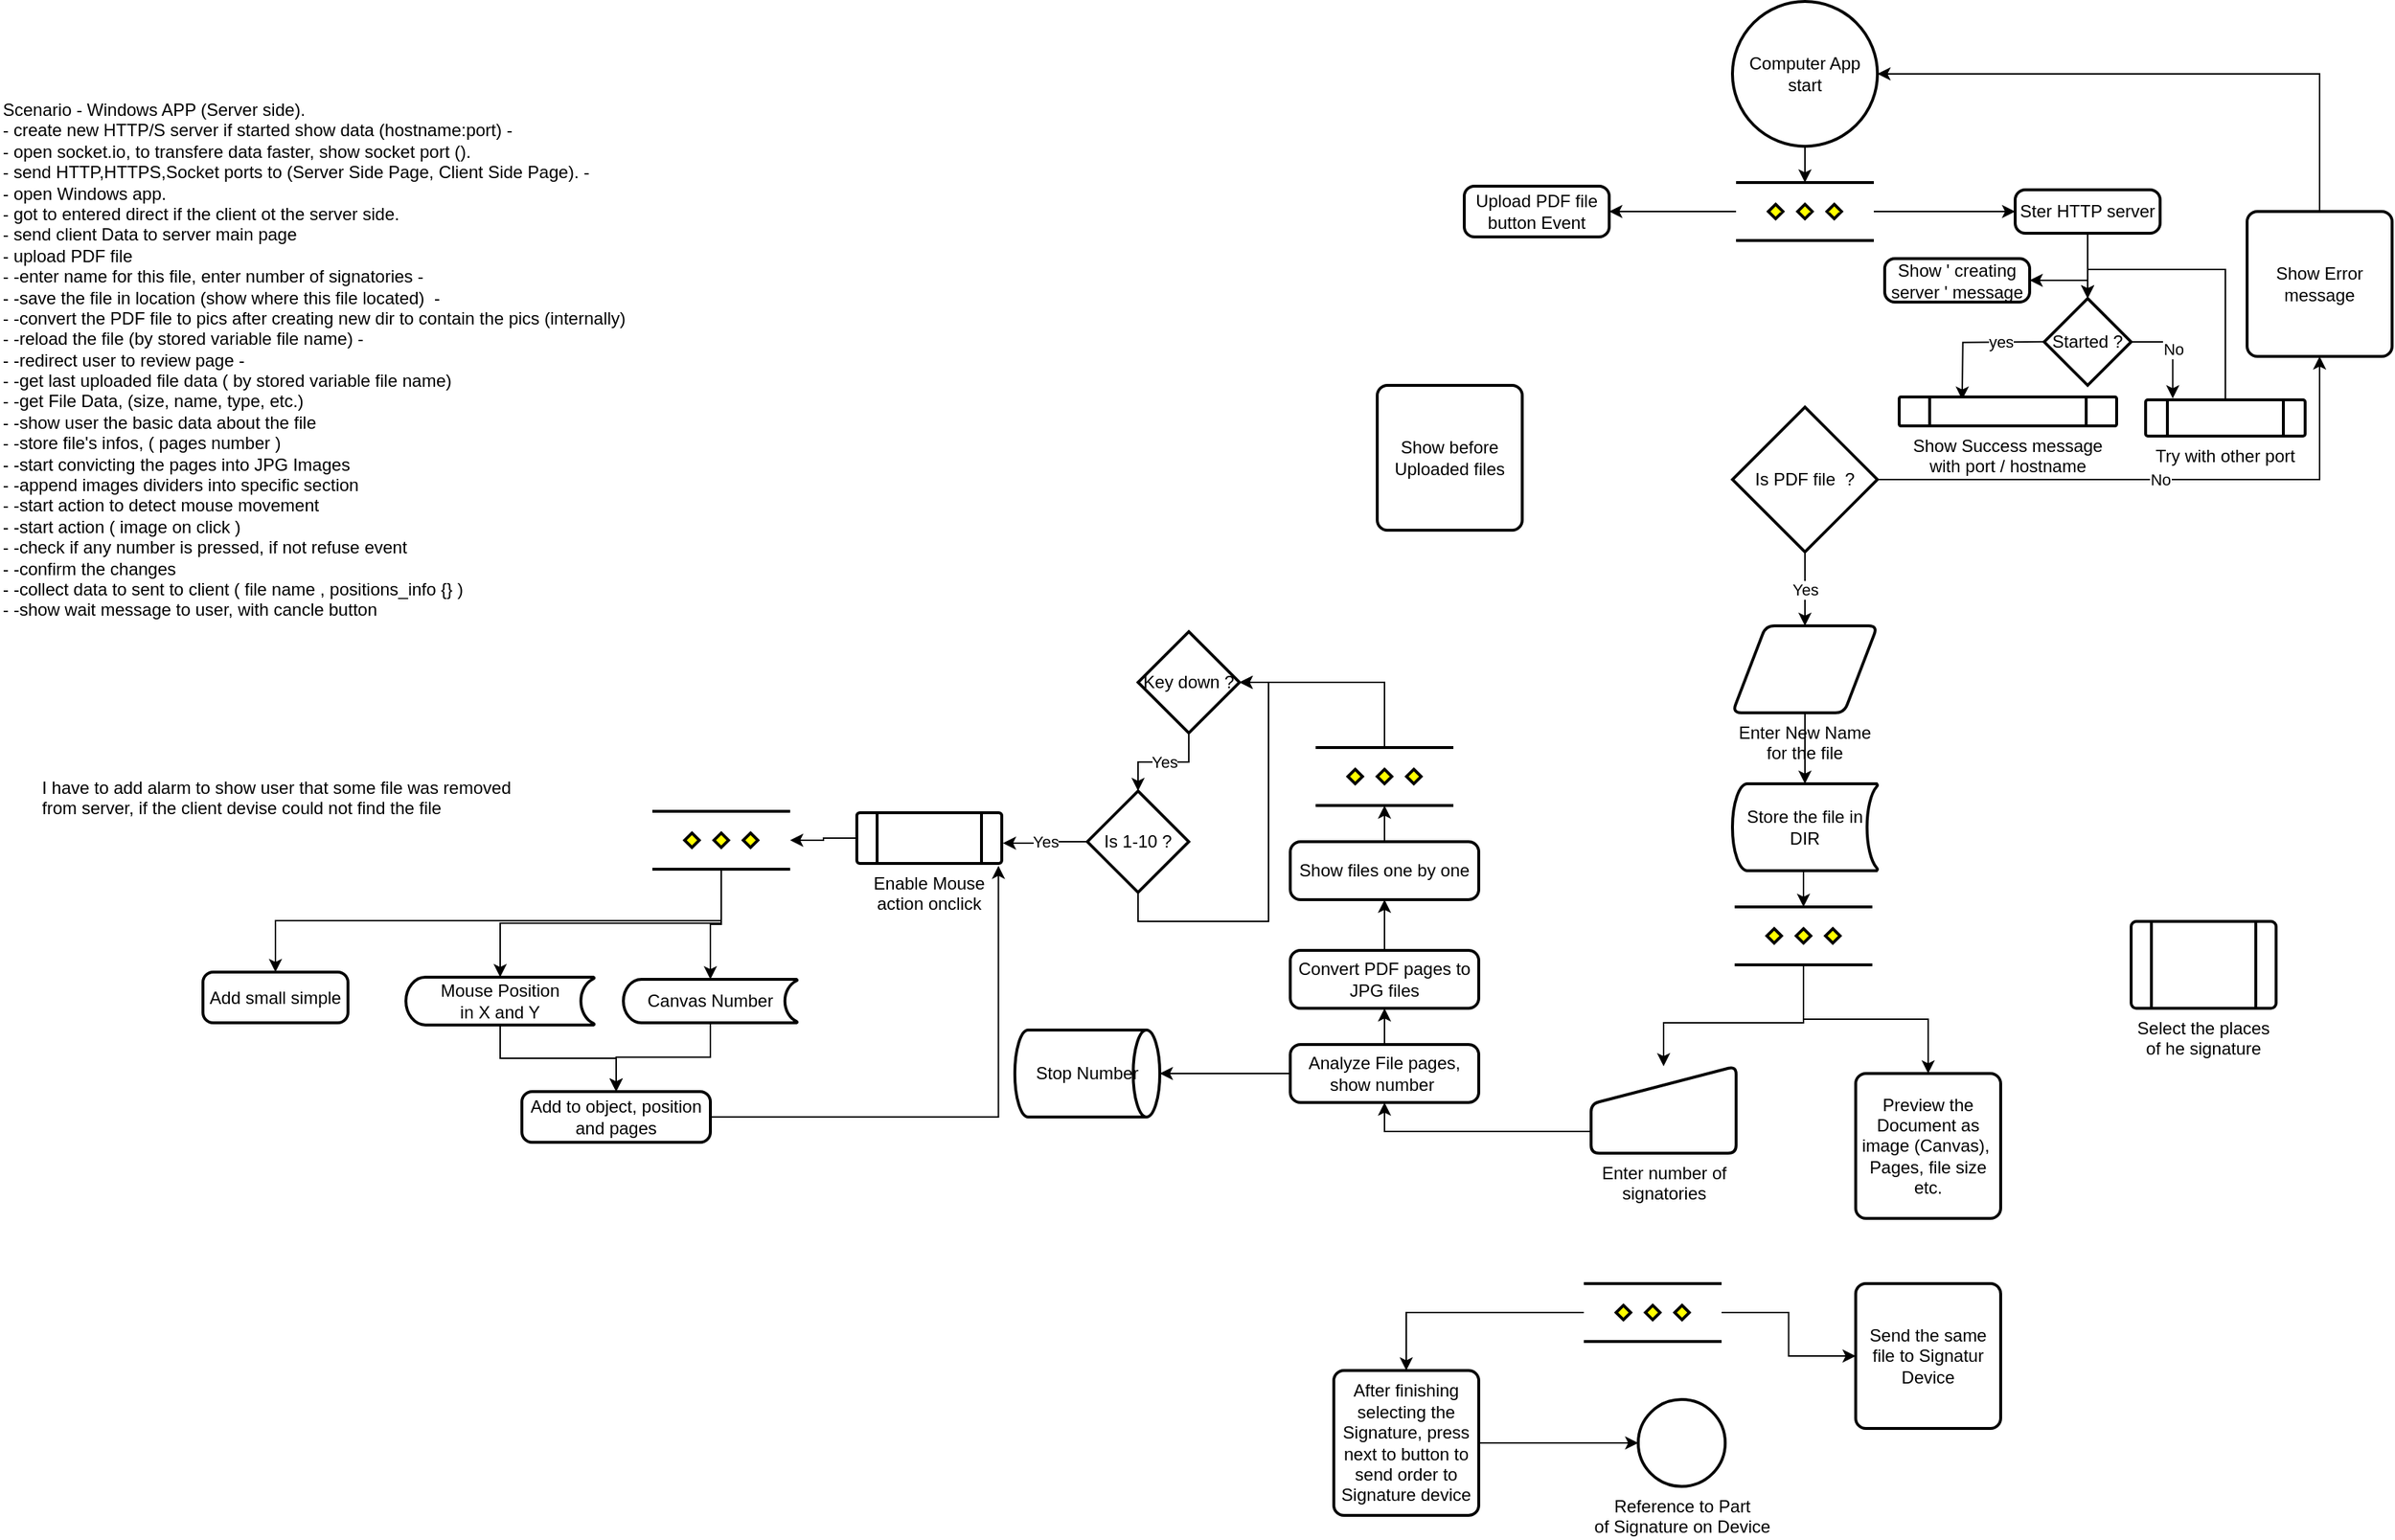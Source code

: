 <mxfile version="10.7.7" type="device"><diagram id="JVR2jsk74uWqhzuo1VGP" name="main structure"><mxGraphModel dx="2244" dy="848" grid="1" gridSize="10" guides="1" tooltips="1" connect="1" arrows="1" fold="1" page="1" pageScale="1" pageWidth="850" pageHeight="1100" math="0" shadow="0"><root><mxCell id="0"/><mxCell id="1" parent="0"/><mxCell id="dc0KT58vRAP0CWqqlz5X-5" style="edgeStyle=orthogonalEdgeStyle;rounded=0;orthogonalLoop=1;jettySize=auto;html=1;exitX=0.5;exitY=1;exitDx=0;exitDy=0;exitPerimeter=0;entryX=0.5;entryY=0;entryDx=0;entryDy=0;entryPerimeter=0;" parent="1" source="LxwedsMlHX6qz1Ez6sqK-1" target="dc0KT58vRAP0CWqqlz5X-1" edge="1"><mxGeometry relative="1" as="geometry"/></mxCell><mxCell id="LxwedsMlHX6qz1Ez6sqK-1" value="Computer App start" style="strokeWidth=2;html=1;shape=mxgraph.flowchart.start_2;whiteSpace=wrap;" parent="1" vertex="1"><mxGeometry x="365" y="15" width="100" height="100" as="geometry"/></mxCell><mxCell id="LxwedsMlHX6qz1Ez6sqK-2" value="Upload PDF file button Event" style="rounded=1;whiteSpace=wrap;html=1;absoluteArcSize=1;arcSize=14;strokeWidth=2;" parent="1" vertex="1"><mxGeometry x="180" y="142.5" width="100" height="35" as="geometry"/></mxCell><mxCell id="LxwedsMlHX6qz1Ez6sqK-6" value="No" style="edgeStyle=orthogonalEdgeStyle;rounded=0;orthogonalLoop=1;jettySize=auto;html=1;exitX=1;exitY=0.5;exitDx=0;exitDy=0;exitPerimeter=0;" parent="1" source="LxwedsMlHX6qz1Ez6sqK-4" target="LxwedsMlHX6qz1Ez6sqK-8" edge="1"><mxGeometry relative="1" as="geometry"><mxPoint x="620" y="245" as="targetPoint"/></mxGeometry></mxCell><mxCell id="LxwedsMlHX6qz1Ez6sqK-11" value="Yes" style="edgeStyle=orthogonalEdgeStyle;rounded=0;orthogonalLoop=1;jettySize=auto;html=1;exitX=0.5;exitY=1;exitDx=0;exitDy=0;exitPerimeter=0;entryX=0.5;entryY=0;entryDx=0;entryDy=0;" parent="1" source="LxwedsMlHX6qz1Ez6sqK-4" target="LxwedsMlHX6qz1Ez6sqK-17" edge="1"><mxGeometry relative="1" as="geometry"><mxPoint x="415" y="454.857" as="targetPoint"/></mxGeometry></mxCell><mxCell id="LxwedsMlHX6qz1Ez6sqK-4" value="Is PDF file&amp;nbsp; ?" style="strokeWidth=2;html=1;shape=mxgraph.flowchart.decision;whiteSpace=wrap;" parent="1" vertex="1"><mxGeometry x="365" y="295" width="100" height="100" as="geometry"/></mxCell><mxCell id="LxwedsMlHX6qz1Ez6sqK-9" style="edgeStyle=orthogonalEdgeStyle;rounded=0;orthogonalLoop=1;jettySize=auto;html=1;exitX=0.5;exitY=0;exitDx=0;exitDy=0;entryX=1;entryY=0.5;entryDx=0;entryDy=0;entryPerimeter=0;" parent="1" source="LxwedsMlHX6qz1Ez6sqK-8" target="LxwedsMlHX6qz1Ez6sqK-1" edge="1"><mxGeometry relative="1" as="geometry"/></mxCell><mxCell id="LxwedsMlHX6qz1Ez6sqK-8" value="Show Error message" style="rounded=1;whiteSpace=wrap;html=1;absoluteArcSize=1;arcSize=14;strokeWidth=2;" parent="1" vertex="1"><mxGeometry x="720" y="160" width="100" height="100" as="geometry"/></mxCell><mxCell id="GC7Fx4a9_v8bldlsSGD6-4" style="edgeStyle=orthogonalEdgeStyle;rounded=0;orthogonalLoop=1;jettySize=auto;html=1;exitX=0.5;exitY=1;exitDx=0;exitDy=0;exitPerimeter=0;entryX=0.5;entryY=0;entryDx=0;entryDy=0;entryPerimeter=0;" parent="1" source="LxwedsMlHX6qz1Ez6sqK-16" target="GC7Fx4a9_v8bldlsSGD6-3" edge="1"><mxGeometry relative="1" as="geometry"/></mxCell><mxCell id="LxwedsMlHX6qz1Ez6sqK-16" value="&lt;span&gt;Store the file in DIR&lt;/span&gt;" style="strokeWidth=2;html=1;shape=mxgraph.flowchart.stored_data;whiteSpace=wrap;" parent="1" vertex="1"><mxGeometry x="365.0" y="555" width="100" height="60" as="geometry"/></mxCell><mxCell id="LxwedsMlHX6qz1Ez6sqK-19" style="edgeStyle=orthogonalEdgeStyle;rounded=0;orthogonalLoop=1;jettySize=auto;html=1;exitX=0.5;exitY=1;exitDx=0;exitDy=0;entryX=0.5;entryY=0;entryDx=0;entryDy=0;entryPerimeter=0;" parent="1" source="LxwedsMlHX6qz1Ez6sqK-17" target="LxwedsMlHX6qz1Ez6sqK-16" edge="1"><mxGeometry relative="1" as="geometry"/></mxCell><mxCell id="LxwedsMlHX6qz1Ez6sqK-17" value="&lt;span&gt;Enter New Name for the file&lt;/span&gt;" style="verticalLabelPosition=bottom;verticalAlign=top;html=1;strokeWidth=2;shape=parallelogram;perimeter=parallelogramPerimeter;whiteSpace=wrap;rounded=1;arcSize=12;size=0.23;" parent="1" vertex="1"><mxGeometry x="365" y="446" width="100" height="60" as="geometry"/></mxCell><mxCell id="LxwedsMlHX6qz1Ez6sqK-20" value="Preview the Document as image (Canvas),&amp;nbsp;&lt;br&gt;Pages, file size etc.&lt;br&gt;" style="rounded=1;whiteSpace=wrap;html=1;absoluteArcSize=1;arcSize=14;strokeWidth=2;" parent="1" vertex="1"><mxGeometry x="450" y="755" width="100" height="100" as="geometry"/></mxCell><mxCell id="GC7Fx4a9_v8bldlsSGD6-8" style="edgeStyle=orthogonalEdgeStyle;rounded=0;orthogonalLoop=1;jettySize=auto;html=1;exitX=0;exitY=0.5;exitDx=0;exitDy=0;entryX=0.5;entryY=0;entryDx=0;entryDy=0;exitPerimeter=0;" parent="1" source="TE8Q5jDvM3CQbogES86k-1" target="GC7Fx4a9_v8bldlsSGD6-7" edge="1"><mxGeometry relative="1" as="geometry"/></mxCell><mxCell id="GC7Fx4a9_v8bldlsSGD6-5" style="edgeStyle=orthogonalEdgeStyle;rounded=0;orthogonalLoop=1;jettySize=auto;html=1;exitX=0.5;exitY=1;exitDx=0;exitDy=0;exitPerimeter=0;entryX=0.5;entryY=0;entryDx=0;entryDy=0;" parent="1" source="GC7Fx4a9_v8bldlsSGD6-3" target="LxwedsMlHX6qz1Ez6sqK-20" edge="1"><mxGeometry relative="1" as="geometry"/></mxCell><mxCell id="dc0KT58vRAP0CWqqlz5X-27" style="edgeStyle=orthogonalEdgeStyle;rounded=0;orthogonalLoop=1;jettySize=auto;html=1;exitX=0.5;exitY=1;exitDx=0;exitDy=0;exitPerimeter=0;entryX=0.5;entryY=0;entryDx=0;entryDy=0;" parent="1" source="GC7Fx4a9_v8bldlsSGD6-3" target="dc0KT58vRAP0CWqqlz5X-26" edge="1"><mxGeometry relative="1" as="geometry"><Array as="points"><mxPoint x="414" y="720"/><mxPoint x="317" y="720"/></Array></mxGeometry></mxCell><mxCell id="GC7Fx4a9_v8bldlsSGD6-3" value="" style="verticalLabelPosition=bottom;verticalAlign=top;html=1;strokeWidth=2;shape=mxgraph.flowchart.parallel_mode;pointerEvents=1" parent="1" vertex="1"><mxGeometry x="366.5" y="640" width="95" height="40" as="geometry"/></mxCell><mxCell id="TE8Q5jDvM3CQbogES86k-5" style="edgeStyle=orthogonalEdgeStyle;rounded=0;orthogonalLoop=1;jettySize=auto;html=1;exitX=1;exitY=0.5;exitDx=0;exitDy=0;entryX=0;entryY=0.5;entryDx=0;entryDy=0;entryPerimeter=0;" parent="1" source="GC7Fx4a9_v8bldlsSGD6-7" target="GC7Fx4a9_v8bldlsSGD6-9" edge="1"><mxGeometry relative="1" as="geometry"/></mxCell><mxCell id="GC7Fx4a9_v8bldlsSGD6-7" value="After finishing selecting the Signature, press next to button to send order to Signature device" style="rounded=1;whiteSpace=wrap;html=1;absoluteArcSize=1;arcSize=14;strokeWidth=2;" parent="1" vertex="1"><mxGeometry x="90" y="960" width="100" height="100" as="geometry"/></mxCell><mxCell id="GC7Fx4a9_v8bldlsSGD6-9" value="Reference to Part&lt;br&gt;of Signature on Device&lt;br&gt;" style="verticalLabelPosition=bottom;verticalAlign=top;html=1;strokeWidth=2;shape=mxgraph.flowchart.on-page_reference;" parent="1" vertex="1"><mxGeometry x="300" y="980" width="60" height="60" as="geometry"/></mxCell><mxCell id="GC7Fx4a9_v8bldlsSGD6-11" value="Show before Uploaded files" style="rounded=1;whiteSpace=wrap;html=1;absoluteArcSize=1;arcSize=14;strokeWidth=2;" parent="1" vertex="1"><mxGeometry x="120" y="280" width="100" height="100" as="geometry"/></mxCell><mxCell id="TE8Q5jDvM3CQbogES86k-4" style="edgeStyle=orthogonalEdgeStyle;rounded=0;orthogonalLoop=1;jettySize=auto;html=1;exitX=1;exitY=0.5;exitDx=0;exitDy=0;exitPerimeter=0;entryX=0;entryY=0.5;entryDx=0;entryDy=0;" parent="1" source="TE8Q5jDvM3CQbogES86k-1" target="TE8Q5jDvM3CQbogES86k-3" edge="1"><mxGeometry relative="1" as="geometry"/></mxCell><mxCell id="TE8Q5jDvM3CQbogES86k-1" value="" style="verticalLabelPosition=bottom;verticalAlign=top;html=1;strokeWidth=2;shape=mxgraph.flowchart.parallel_mode;pointerEvents=1" parent="1" vertex="1"><mxGeometry x="262.5" y="900" width="95" height="40" as="geometry"/></mxCell><mxCell id="TE8Q5jDvM3CQbogES86k-3" value="Send the same file to Signatur Device" style="rounded=1;whiteSpace=wrap;html=1;absoluteArcSize=1;arcSize=14;strokeWidth=2;" parent="1" vertex="1"><mxGeometry x="450" y="900" width="100" height="100" as="geometry"/></mxCell><mxCell id="dc0KT58vRAP0CWqqlz5X-7" style="edgeStyle=orthogonalEdgeStyle;rounded=0;orthogonalLoop=1;jettySize=auto;html=1;exitX=1;exitY=0.5;exitDx=0;exitDy=0;exitPerimeter=0;entryX=0;entryY=0.5;entryDx=0;entryDy=0;" parent="1" source="dc0KT58vRAP0CWqqlz5X-1" target="dc0KT58vRAP0CWqqlz5X-2" edge="1"><mxGeometry relative="1" as="geometry"/></mxCell><mxCell id="dc0KT58vRAP0CWqqlz5X-9" style="edgeStyle=orthogonalEdgeStyle;rounded=0;orthogonalLoop=1;jettySize=auto;html=1;exitX=0;exitY=0.5;exitDx=0;exitDy=0;exitPerimeter=0;entryX=1;entryY=0.5;entryDx=0;entryDy=0;" parent="1" source="dc0KT58vRAP0CWqqlz5X-1" target="LxwedsMlHX6qz1Ez6sqK-2" edge="1"><mxGeometry relative="1" as="geometry"/></mxCell><mxCell id="dc0KT58vRAP0CWqqlz5X-1" value="" style="verticalLabelPosition=bottom;verticalAlign=top;html=1;strokeWidth=2;shape=mxgraph.flowchart.parallel_mode;pointerEvents=1" parent="1" vertex="1"><mxGeometry x="367.5" y="140" width="95" height="40" as="geometry"/></mxCell><mxCell id="dc0KT58vRAP0CWqqlz5X-8" style="edgeStyle=orthogonalEdgeStyle;rounded=0;orthogonalLoop=1;jettySize=auto;html=1;exitX=0.5;exitY=1;exitDx=0;exitDy=0;" parent="1" source="dc0KT58vRAP0CWqqlz5X-2" target="dc0KT58vRAP0CWqqlz5X-6" edge="1"><mxGeometry relative="1" as="geometry"/></mxCell><mxCell id="dc0KT58vRAP0CWqqlz5X-20" style="edgeStyle=orthogonalEdgeStyle;rounded=0;orthogonalLoop=1;jettySize=auto;html=1;exitX=0.5;exitY=1;exitDx=0;exitDy=0;entryX=1;entryY=0.5;entryDx=0;entryDy=0;" parent="1" source="dc0KT58vRAP0CWqqlz5X-2" target="dc0KT58vRAP0CWqqlz5X-18" edge="1"><mxGeometry relative="1" as="geometry"/></mxCell><mxCell id="dc0KT58vRAP0CWqqlz5X-2" value="Ster HTTP server" style="rounded=1;whiteSpace=wrap;html=1;absoluteArcSize=1;arcSize=14;strokeWidth=2;" parent="1" vertex="1"><mxGeometry x="560" y="145" width="100" height="30" as="geometry"/></mxCell><mxCell id="dc0KT58vRAP0CWqqlz5X-11" value="No" style="edgeStyle=orthogonalEdgeStyle;rounded=0;orthogonalLoop=1;jettySize=auto;html=1;exitX=1;exitY=0.5;exitDx=0;exitDy=0;exitPerimeter=0;entryX=0.17;entryY=-0.04;entryDx=0;entryDy=0;entryPerimeter=0;" parent="1" source="dc0KT58vRAP0CWqqlz5X-6" target="dc0KT58vRAP0CWqqlz5X-10" edge="1"><mxGeometry relative="1" as="geometry"/></mxCell><mxCell id="dc0KT58vRAP0CWqqlz5X-17" value="yes" style="edgeStyle=orthogonalEdgeStyle;rounded=0;orthogonalLoop=1;jettySize=auto;html=1;exitX=0;exitY=0.5;exitDx=0;exitDy=0;exitPerimeter=0;entryX=0.5;entryY=0;entryDx=0;entryDy=0;" parent="1" edge="1"><mxGeometry x="-0.362" relative="1" as="geometry"><mxPoint x="581.143" y="249.857" as="sourcePoint"/><mxPoint x="523.429" y="289.857" as="targetPoint"/><mxPoint as="offset"/></mxGeometry></mxCell><mxCell id="dc0KT58vRAP0CWqqlz5X-6" value="Started ?" style="strokeWidth=2;html=1;shape=mxgraph.flowchart.decision;whiteSpace=wrap;" parent="1" vertex="1"><mxGeometry x="580" y="220" width="60" height="60" as="geometry"/></mxCell><mxCell id="dc0KT58vRAP0CWqqlz5X-13" style="edgeStyle=orthogonalEdgeStyle;rounded=0;orthogonalLoop=1;jettySize=auto;html=1;exitX=0.5;exitY=0;exitDx=0;exitDy=0;entryX=0.5;entryY=0;entryDx=0;entryDy=0;entryPerimeter=0;" parent="1" source="dc0KT58vRAP0CWqqlz5X-10" target="dc0KT58vRAP0CWqqlz5X-6" edge="1"><mxGeometry relative="1" as="geometry"/></mxCell><mxCell id="dc0KT58vRAP0CWqqlz5X-10" value="Try with other port" style="verticalLabelPosition=bottom;verticalAlign=top;html=1;strokeWidth=2;shape=process;whiteSpace=wrap;rounded=1;size=0.14;arcSize=6;" parent="1" vertex="1"><mxGeometry x="650" y="290" width="110" height="25" as="geometry"/></mxCell><mxCell id="dc0KT58vRAP0CWqqlz5X-14" value="Show Success message with port / hostname" style="verticalLabelPosition=bottom;verticalAlign=top;html=1;strokeWidth=2;shape=process;whiteSpace=wrap;rounded=1;size=0.14;arcSize=6;" parent="1" vertex="1"><mxGeometry x="480" y="288" width="150" height="20" as="geometry"/></mxCell><mxCell id="dc0KT58vRAP0CWqqlz5X-18" value="Show ' creating server ' message" style="rounded=1;whiteSpace=wrap;html=1;absoluteArcSize=1;arcSize=14;strokeWidth=2;" parent="1" vertex="1"><mxGeometry x="470" y="192.5" width="100" height="30" as="geometry"/></mxCell><mxCell id="dc0KT58vRAP0CWqqlz5X-21" value="&lt;span&gt;Select the places of he signature&lt;/span&gt;" style="verticalLabelPosition=bottom;verticalAlign=top;html=1;strokeWidth=2;shape=process;whiteSpace=wrap;rounded=1;size=0.14;arcSize=6;" parent="1" vertex="1"><mxGeometry x="640" y="650" width="100" height="60" as="geometry"/></mxCell><mxCell id="dc0KT58vRAP0CWqqlz5X-34" style="edgeStyle=orthogonalEdgeStyle;rounded=0;orthogonalLoop=1;jettySize=auto;html=1;exitX=0;exitY=0.75;exitDx=0;exitDy=0;entryX=0.5;entryY=1;entryDx=0;entryDy=0;" parent="1" source="dc0KT58vRAP0CWqqlz5X-26" target="dc0KT58vRAP0CWqqlz5X-32" edge="1"><mxGeometry relative="1" as="geometry"/></mxCell><mxCell id="dc0KT58vRAP0CWqqlz5X-26" value="Enter number of signatories" style="verticalLabelPosition=bottom;verticalAlign=top;html=1;strokeWidth=2;shape=manualInput;whiteSpace=wrap;rounded=1;size=26;arcSize=11;" parent="1" vertex="1"><mxGeometry x="267.5" y="750" width="100" height="60" as="geometry"/></mxCell><mxCell id="dc0KT58vRAP0CWqqlz5X-42" style="edgeStyle=orthogonalEdgeStyle;rounded=0;orthogonalLoop=1;jettySize=auto;html=1;exitX=0.5;exitY=0;exitDx=0;exitDy=0;entryX=0.5;entryY=1;entryDx=0;entryDy=0;" parent="1" source="dc0KT58vRAP0CWqqlz5X-30" target="dc0KT58vRAP0CWqqlz5X-35" edge="1"><mxGeometry relative="1" as="geometry"/></mxCell><mxCell id="dc0KT58vRAP0CWqqlz5X-30" value="Convert PDF pages to JPG files" style="rounded=1;whiteSpace=wrap;html=1;absoluteArcSize=1;arcSize=14;strokeWidth=2;" parent="1" vertex="1"><mxGeometry x="60" y="670" width="130" height="40" as="geometry"/></mxCell><mxCell id="dc0KT58vRAP0CWqqlz5X-40" style="edgeStyle=orthogonalEdgeStyle;rounded=0;orthogonalLoop=1;jettySize=auto;html=1;exitX=0;exitY=0.5;exitDx=0;exitDy=0;entryX=1;entryY=0.5;entryDx=0;entryDy=0;entryPerimeter=0;" parent="1" source="dc0KT58vRAP0CWqqlz5X-32" target="dc0KT58vRAP0CWqqlz5X-39" edge="1"><mxGeometry relative="1" as="geometry"/></mxCell><mxCell id="dc0KT58vRAP0CWqqlz5X-43" style="edgeStyle=orthogonalEdgeStyle;rounded=0;orthogonalLoop=1;jettySize=auto;html=1;exitX=0.5;exitY=0;exitDx=0;exitDy=0;entryX=0.5;entryY=1;entryDx=0;entryDy=0;" parent="1" source="dc0KT58vRAP0CWqqlz5X-32" target="dc0KT58vRAP0CWqqlz5X-30" edge="1"><mxGeometry relative="1" as="geometry"/></mxCell><mxCell id="dc0KT58vRAP0CWqqlz5X-32" value="Analyze File pages, show number&amp;nbsp;" style="rounded=1;whiteSpace=wrap;html=1;absoluteArcSize=1;arcSize=14;strokeWidth=2;" parent="1" vertex="1"><mxGeometry x="60" y="735" width="130" height="40" as="geometry"/></mxCell><mxCell id="dc0KT58vRAP0CWqqlz5X-50" style="edgeStyle=orthogonalEdgeStyle;rounded=0;orthogonalLoop=1;jettySize=auto;html=1;exitX=0.5;exitY=0;exitDx=0;exitDy=0;entryX=0.5;entryY=1;entryDx=0;entryDy=0;entryPerimeter=0;" parent="1" source="dc0KT58vRAP0CWqqlz5X-35" target="dc0KT58vRAP0CWqqlz5X-44" edge="1"><mxGeometry relative="1" as="geometry"/></mxCell><mxCell id="dc0KT58vRAP0CWqqlz5X-35" value="Show files one by one" style="rounded=1;whiteSpace=wrap;html=1;absoluteArcSize=1;arcSize=14;strokeWidth=2;" parent="1" vertex="1"><mxGeometry x="60" y="595" width="130" height="40" as="geometry"/></mxCell><mxCell id="dc0KT58vRAP0CWqqlz5X-39" value="Stop Number" style="strokeWidth=2;html=1;shape=mxgraph.flowchart.direct_data;whiteSpace=wrap;" parent="1" vertex="1"><mxGeometry x="-130" y="725" width="100" height="60" as="geometry"/></mxCell><mxCell id="dc0KT58vRAP0CWqqlz5X-49" style="edgeStyle=orthogonalEdgeStyle;rounded=0;orthogonalLoop=1;jettySize=auto;html=1;exitX=0.5;exitY=0;exitDx=0;exitDy=0;exitPerimeter=0;entryX=1;entryY=0.5;entryDx=0;entryDy=0;entryPerimeter=0;" parent="1" source="dc0KT58vRAP0CWqqlz5X-44" target="dc0KT58vRAP0CWqqlz5X-48" edge="1"><mxGeometry relative="1" as="geometry"/></mxCell><mxCell id="dc0KT58vRAP0CWqqlz5X-44" value="" style="verticalLabelPosition=bottom;verticalAlign=top;html=1;strokeWidth=2;shape=mxgraph.flowchart.parallel_mode;pointerEvents=1" parent="1" vertex="1"><mxGeometry x="77.5" y="530" width="95" height="40" as="geometry"/></mxCell><mxCell id="dc0KT58vRAP0CWqqlz5X-55" value="Yes" style="edgeStyle=orthogonalEdgeStyle;rounded=0;orthogonalLoop=1;jettySize=auto;html=1;exitX=0.5;exitY=1;exitDx=0;exitDy=0;exitPerimeter=0;entryX=0.5;entryY=0;entryDx=0;entryDy=0;entryPerimeter=0;" parent="1" source="dc0KT58vRAP0CWqqlz5X-48" target="dc0KT58vRAP0CWqqlz5X-56" edge="1"><mxGeometry relative="1" as="geometry"><mxPoint x="-40.19" y="569.81" as="targetPoint"/></mxGeometry></mxCell><mxCell id="dc0KT58vRAP0CWqqlz5X-48" value="Key down ?" style="strokeWidth=2;html=1;shape=mxgraph.flowchart.decision;whiteSpace=wrap;" parent="1" vertex="1"><mxGeometry x="-45" y="450" width="70" height="70" as="geometry"/></mxCell><mxCell id="dc0KT58vRAP0CWqqlz5X-58" value="Yes" style="edgeStyle=orthogonalEdgeStyle;rounded=0;orthogonalLoop=1;jettySize=auto;html=1;exitX=0;exitY=0.5;exitDx=0;exitDy=0;exitPerimeter=0;entryX=1.008;entryY=0.6;entryDx=0;entryDy=0;entryPerimeter=0;" parent="1" source="dc0KT58vRAP0CWqqlz5X-56" target="dc0KT58vRAP0CWqqlz5X-57" edge="1"><mxGeometry relative="1" as="geometry"/></mxCell><mxCell id="dc0KT58vRAP0CWqqlz5X-59" style="edgeStyle=orthogonalEdgeStyle;rounded=0;orthogonalLoop=1;jettySize=auto;html=1;exitX=0.5;exitY=1;exitDx=0;exitDy=0;exitPerimeter=0;entryX=1;entryY=0.5;entryDx=0;entryDy=0;entryPerimeter=0;" parent="1" source="dc0KT58vRAP0CWqqlz5X-56" target="dc0KT58vRAP0CWqqlz5X-48" edge="1"><mxGeometry relative="1" as="geometry"/></mxCell><mxCell id="dc0KT58vRAP0CWqqlz5X-56" value="Is 1-10 ?" style="strokeWidth=2;html=1;shape=mxgraph.flowchart.decision;whiteSpace=wrap;" parent="1" vertex="1"><mxGeometry x="-80" y="560" width="70" height="70" as="geometry"/></mxCell><mxCell id="dc0KT58vRAP0CWqqlz5X-61" style="edgeStyle=orthogonalEdgeStyle;rounded=0;orthogonalLoop=1;jettySize=auto;html=1;exitX=0;exitY=0.5;exitDx=0;exitDy=0;" parent="1" source="dc0KT58vRAP0CWqqlz5X-57" target="dc0KT58vRAP0CWqqlz5X-60" edge="1"><mxGeometry relative="1" as="geometry"/></mxCell><mxCell id="dc0KT58vRAP0CWqqlz5X-57" value="Enable Mouse action onclick" style="verticalLabelPosition=bottom;verticalAlign=top;html=1;strokeWidth=2;shape=process;whiteSpace=wrap;rounded=1;size=0.14;arcSize=6;" parent="1" vertex="1"><mxGeometry x="-239" y="575" width="100" height="35" as="geometry"/></mxCell><mxCell id="dc0KT58vRAP0CWqqlz5X-67" style="edgeStyle=orthogonalEdgeStyle;rounded=0;orthogonalLoop=1;jettySize=auto;html=1;exitX=0.5;exitY=1;exitDx=0;exitDy=0;exitPerimeter=0;entryX=0.5;entryY=0;entryDx=0;entryDy=0;entryPerimeter=0;" parent="1" source="dc0KT58vRAP0CWqqlz5X-60" target="dc0KT58vRAP0CWqqlz5X-62" edge="1"><mxGeometry relative="1" as="geometry"/></mxCell><mxCell id="dc0KT58vRAP0CWqqlz5X-68" style="edgeStyle=orthogonalEdgeStyle;rounded=0;orthogonalLoop=1;jettySize=auto;html=1;exitX=0.5;exitY=1;exitDx=0;exitDy=0;exitPerimeter=0;entryX=0.5;entryY=0;entryDx=0;entryDy=0;entryPerimeter=0;" parent="1" source="dc0KT58vRAP0CWqqlz5X-60" target="dc0KT58vRAP0CWqqlz5X-64" edge="1"><mxGeometry relative="1" as="geometry"/></mxCell><mxCell id="dc0KT58vRAP0CWqqlz5X-74" style="edgeStyle=orthogonalEdgeStyle;rounded=0;orthogonalLoop=1;jettySize=auto;html=1;exitX=0.5;exitY=1;exitDx=0;exitDy=0;exitPerimeter=0;" parent="1" source="dc0KT58vRAP0CWqqlz5X-60" target="dc0KT58vRAP0CWqqlz5X-73" edge="1"><mxGeometry relative="1" as="geometry"/></mxCell><mxCell id="dc0KT58vRAP0CWqqlz5X-60" value="" style="verticalLabelPosition=bottom;verticalAlign=top;html=1;strokeWidth=2;shape=mxgraph.flowchart.parallel_mode;pointerEvents=1" parent="1" vertex="1"><mxGeometry x="-380" y="574" width="95" height="40" as="geometry"/></mxCell><mxCell id="dc0KT58vRAP0CWqqlz5X-70" style="edgeStyle=orthogonalEdgeStyle;rounded=0;orthogonalLoop=1;jettySize=auto;html=1;exitX=0.5;exitY=1;exitDx=0;exitDy=0;exitPerimeter=0;entryX=0.5;entryY=0;entryDx=0;entryDy=0;" parent="1" source="dc0KT58vRAP0CWqqlz5X-62" target="dc0KT58vRAP0CWqqlz5X-69" edge="1"><mxGeometry relative="1" as="geometry"/></mxCell><mxCell id="dc0KT58vRAP0CWqqlz5X-62" value="Canvas Number" style="strokeWidth=2;html=1;shape=mxgraph.flowchart.stored_data;whiteSpace=wrap;" parent="1" vertex="1"><mxGeometry x="-400" y="690" width="120" height="30" as="geometry"/></mxCell><mxCell id="dc0KT58vRAP0CWqqlz5X-71" style="edgeStyle=orthogonalEdgeStyle;rounded=0;orthogonalLoop=1;jettySize=auto;html=1;exitX=0.5;exitY=1;exitDx=0;exitDy=0;exitPerimeter=0;entryX=0.5;entryY=0;entryDx=0;entryDy=0;" parent="1" source="dc0KT58vRAP0CWqqlz5X-64" target="dc0KT58vRAP0CWqqlz5X-69" edge="1"><mxGeometry relative="1" as="geometry"/></mxCell><mxCell id="dc0KT58vRAP0CWqqlz5X-64" value="Mouse Position&lt;br&gt;in X and Y&lt;br&gt;" style="strokeWidth=2;html=1;shape=mxgraph.flowchart.stored_data;whiteSpace=wrap;" parent="1" vertex="1"><mxGeometry x="-550" y="688.5" width="130" height="33" as="geometry"/></mxCell><mxCell id="dc0KT58vRAP0CWqqlz5X-72" style="edgeStyle=orthogonalEdgeStyle;rounded=0;orthogonalLoop=1;jettySize=auto;html=1;exitX=1;exitY=0.5;exitDx=0;exitDy=0;entryX=0.977;entryY=1.045;entryDx=0;entryDy=0;entryPerimeter=0;" parent="1" source="dc0KT58vRAP0CWqqlz5X-69" target="dc0KT58vRAP0CWqqlz5X-57" edge="1"><mxGeometry relative="1" as="geometry"/></mxCell><mxCell id="dc0KT58vRAP0CWqqlz5X-69" value="Add to object, position and pages" style="rounded=1;whiteSpace=wrap;html=1;absoluteArcSize=1;arcSize=14;strokeWidth=2;" parent="1" vertex="1"><mxGeometry x="-470" y="767.5" width="130" height="35" as="geometry"/></mxCell><mxCell id="dc0KT58vRAP0CWqqlz5X-73" value="Add small simple" style="rounded=1;whiteSpace=wrap;html=1;absoluteArcSize=1;arcSize=14;strokeWidth=2;" parent="1" vertex="1"><mxGeometry x="-690" y="685" width="100" height="35" as="geometry"/></mxCell><mxCell id="uSlrywvrAgI6P1Zowp7B-1" value="Scenario - Windows APP (Server side).&lt;br&gt;- create new HTTP/S server if started show data (hostname:port) -&lt;br&gt;- open socket.io, to transfere data faster, show socket port ().&lt;br&gt;- send HTTP,HTTPS,Socket ports to (Server Side Page, Client Side Page). -&lt;br&gt;- open Windows app.&lt;br&gt;- got to entered direct if the client ot the server side.&lt;br&gt;- send client Data to server main page&lt;br&gt;- upload PDF file&lt;br&gt;- -enter name for this file, enter number of signatories -&lt;br&gt;- -save the file in location (show where this file located)&amp;nbsp; -&lt;br&gt;- -convert the PDF file to pics after creating new dir to contain the pics (internally)&lt;br&gt;- -reload the file (by stored variable file name) -&lt;br&gt;- -redirect user to review page -&lt;br&gt;- -get last uploaded file data ( by stored variable file name)&amp;nbsp;&lt;br&gt;- -get File Data, (size, name, type, etc.)&lt;br&gt;- -show user the basic data about the file&lt;br&gt;- -store file's infos, ( pages number )&lt;br&gt;- -start convicting the pages into JPG Images&lt;br&gt;- -append images dividers into specific section&lt;br&gt;- -start action to detect mouse movement&lt;br&gt;- -start action ( image on click )&lt;br&gt;- -check if any number is pressed, if not refuse event&lt;br&gt;- -confirm the changes&lt;br&gt;- -collect data to sent to client ( file name , positions_info {} )&lt;br&gt;- -show wait message to user, with cancle button&lt;br&gt;" style="text;html=1;resizable=0;points=[];autosize=1;align=left;verticalAlign=top;spacingTop=-4;" parent="1" vertex="1"><mxGeometry x="-830" y="80" width="450" height="350" as="geometry"/></mxCell><mxCell id="VaCu3fLldy_qQ5ePYeTw-1" value="I have to add alarm to show user that some file was removed&lt;br&gt;from server, if the client devise could not find the file&lt;br&gt;" style="text;html=1;resizable=0;points=[];autosize=1;align=left;verticalAlign=top;spacingTop=-4;" parent="1" vertex="1"><mxGeometry x="-803" y="548" width="340" height="30" as="geometry"/></mxCell></root></mxGraphModel></diagram><diagram id="VVfMMUZZoYXKFI5A1NUq" name="Signature Device"><mxGraphModel dx="961" dy="585" grid="1" gridSize="10" guides="1" tooltips="1" connect="1" arrows="1" fold="1" page="1" pageScale="1" pageWidth="850" pageHeight="1100" math="0" shadow="0"><root><mxCell id="iOGheswRBSA8aSK3ou1s-0"/><mxCell id="iOGheswRBSA8aSK3ou1s-1" parent="iOGheswRBSA8aSK3ou1s-0"/><mxCell id="Lj533qnM1Xv34jafu08N-1" style="edgeStyle=orthogonalEdgeStyle;rounded=0;orthogonalLoop=1;jettySize=auto;html=1;exitX=0.5;exitY=1;exitDx=0;exitDy=0;exitPerimeter=0;entryX=0.5;entryY=0;entryDx=0;entryDy=0;entryPerimeter=0;" parent="iOGheswRBSA8aSK3ou1s-1" source="iOGheswRBSA8aSK3ou1s-3" target="Lj533qnM1Xv34jafu08N-0" edge="1"><mxGeometry relative="1" as="geometry"/></mxCell><mxCell id="iOGheswRBSA8aSK3ou1s-3" value="Order received&amp;nbsp;" style="strokeWidth=2;html=1;shape=mxgraph.flowchart.start_2;whiteSpace=wrap;" parent="iOGheswRBSA8aSK3ou1s-1" vertex="1"><mxGeometry x="375" y="40" width="100" height="100" as="geometry"/></mxCell><mxCell id="Lj533qnM1Xv34jafu08N-3" style="edgeStyle=orthogonalEdgeStyle;rounded=0;orthogonalLoop=1;jettySize=auto;html=1;exitX=0;exitY=0.5;exitDx=0;exitDy=0;exitPerimeter=0;entryX=0.5;entryY=0;entryDx=0;entryDy=0;" parent="iOGheswRBSA8aSK3ou1s-1" source="Lj533qnM1Xv34jafu08N-0" target="Lj533qnM1Xv34jafu08N-2" edge="1"><mxGeometry relative="1" as="geometry"/></mxCell><mxCell id="Lj533qnM1Xv34jafu08N-5" style="edgeStyle=orthogonalEdgeStyle;rounded=0;orthogonalLoop=1;jettySize=auto;html=1;exitX=1;exitY=0.5;exitDx=0;exitDy=0;exitPerimeter=0;entryX=0.5;entryY=0;entryDx=0;entryDy=0;" parent="iOGheswRBSA8aSK3ou1s-1" source="Lj533qnM1Xv34jafu08N-0" target="Lj533qnM1Xv34jafu08N-4" edge="1"><mxGeometry relative="1" as="geometry"/></mxCell><mxCell id="Lj533qnM1Xv34jafu08N-0" value="" style="verticalLabelPosition=bottom;verticalAlign=top;html=1;strokeWidth=2;shape=mxgraph.flowchart.parallel_mode;pointerEvents=1" parent="iOGheswRBSA8aSK3ou1s-1" vertex="1"><mxGeometry x="377" y="200" width="95" height="40" as="geometry"/></mxCell><mxCell id="Lj533qnM1Xv34jafu08N-2" value="Render the received PDF file on&amp;nbsp;Independent Section" style="rounded=1;whiteSpace=wrap;html=1;absoluteArcSize=1;arcSize=14;strokeWidth=2;" parent="iOGheswRBSA8aSK3ou1s-1" vertex="1"><mxGeometry x="150" y="300" width="100" height="100" as="geometry"/></mxCell><mxCell id="Lj533qnM1Xv34jafu08N-4" value="Show independent section where should the costumer Signing&amp;nbsp;" style="rounded=1;whiteSpace=wrap;html=1;absoluteArcSize=1;arcSize=14;strokeWidth=2;" parent="iOGheswRBSA8aSK3ou1s-1" vertex="1"><mxGeometry x="590" y="300" width="100" height="100" as="geometry"/></mxCell><mxCell id="Lj533qnM1Xv34jafu08N-14" value="" style="group" parent="iOGheswRBSA8aSK3ou1s-1" vertex="1" connectable="0"><mxGeometry x="965" y="75" width="620" height="440" as="geometry"/></mxCell><mxCell id="Lj533qnM1Xv34jafu08N-11" value="" style="group" parent="Lj533qnM1Xv34jafu08N-14" vertex="1" connectable="0"><mxGeometry width="620" height="440" as="geometry"/></mxCell><mxCell id="Lj533qnM1Xv34jafu08N-7" value="" style="rounded=0;whiteSpace=wrap;html=1;" parent="Lj533qnM1Xv34jafu08N-11" vertex="1"><mxGeometry width="620" height="440" as="geometry"/></mxCell><mxCell id="Lj533qnM1Xv34jafu08N-9" value="&lt;h1&gt;Name&lt;/h1&gt;&lt;div&gt;The name of the costumer here&lt;/div&gt;" style="text;html=1;strokeColor=none;fillColor=none;spacing=5;spacingTop=-20;whiteSpace=wrap;overflow=hidden;rounded=0;" parent="Lj533qnM1Xv34jafu08N-11" vertex="1"><mxGeometry x="20" y="340" width="180" height="90" as="geometry"/></mxCell><mxCell id="Lj533qnM1Xv34jafu08N-10" value="Signature section" style="rounded=0;whiteSpace=wrap;html=1;" parent="Lj533qnM1Xv34jafu08N-11" vertex="1"><mxGeometry x="270" y="340" width="290" height="80" as="geometry"/></mxCell><mxCell id="Lj533qnM1Xv34jafu08N-13" value="" style="group" parent="Lj533qnM1Xv34jafu08N-11" vertex="1" connectable="0"><mxGeometry width="620" height="410" as="geometry"/></mxCell><mxCell id="Lj533qnM1Xv34jafu08N-8" value="PDF render" style="rounded=0;whiteSpace=wrap;html=1;fillColor=#f8cecc;strokeColor=#b85450;" parent="Lj533qnM1Xv34jafu08N-13" vertex="1"><mxGeometry width="620" height="320" as="geometry"/></mxCell><mxCell id="Lj533qnM1Xv34jafu08N-12" value="Confirm Button" style="rounded=1;whiteSpace=wrap;html=1;" parent="Lj533qnM1Xv34jafu08N-13" vertex="1"><mxGeometry x="493" y="350" width="120" height="60" as="geometry"/></mxCell><mxCell id="ecA7oe9jpUwwbfDjV2w7-0" value="Scenario - Android APP (Client side).&lt;br&gt;- open app&amp;nbsp;&lt;br&gt;- set Full screen&lt;br&gt;- disable sub buttons&lt;br&gt;- set sign fingers to close full screen mode&lt;br&gt;- check if first open for the app&lt;br&gt;- - if fist time &lt;br&gt;- - - show page to enter (Server : hostname:port)&lt;br&gt;- - - create new config file to store the entered data&amp;nbsp;&lt;br&gt;- - if not first time get&amp;nbsp;&lt;br&gt;- - - check if server is running&amp;nbsp;&lt;br&gt;- - - - not running &amp;gt; show message &amp;gt; Stop&lt;br&gt;- - - - running &amp;gt; redirect to main page &amp;gt; Continue&lt;br&gt;- wait for order from Server side&lt;br&gt;- get the received data {filename, positions : {} }&lt;br&gt;- reference viewer to received file ( by name or Location )&amp;nbsp;&lt;br&gt;&lt;br&gt;" style="text;html=1;resizable=0;points=[];autosize=1;align=left;verticalAlign=top;spacingTop=-4;" parent="iOGheswRBSA8aSK3ou1s-1" vertex="1"><mxGeometry x="20" y="480" width="320" height="240" as="geometry"/></mxCell><mxCell id="oamLS9YB1A089eZzj36y-2" style="edgeStyle=orthogonalEdgeStyle;rounded=0;orthogonalLoop=1;jettySize=auto;html=1;exitX=0.5;exitY=1;exitDx=0;exitDy=0;exitPerimeter=0;entryX=0.5;entryY=0;entryDx=0;entryDy=0;" edge="1" parent="iOGheswRBSA8aSK3ou1s-1" source="oamLS9YB1A089eZzj36y-0" target="oamLS9YB1A089eZzj36y-1"><mxGeometry relative="1" as="geometry"/></mxCell><mxCell id="oamLS9YB1A089eZzj36y-0" value="Submit Signature" style="strokeWidth=2;html=1;shape=mxgraph.flowchart.start_2;whiteSpace=wrap;" vertex="1" parent="iOGheswRBSA8aSK3ou1s-1"><mxGeometry x="620" y="495" width="100" height="100" as="geometry"/></mxCell><mxCell id="oamLS9YB1A089eZzj36y-1" value="Submit signature" style="rounded=1;whiteSpace=wrap;html=1;absoluteArcSize=1;arcSize=14;strokeWidth=2;" vertex="1" parent="iOGheswRBSA8aSK3ou1s-1"><mxGeometry x="620" y="670" width="100" height="100" as="geometry"/></mxCell></root></mxGraphModel></diagram><diagram id="tp8WTEHFi90z90_Izz7m" name="pdf preview prototype"><mxGraphModel dx="1640" dy="998" grid="1" gridSize="10" guides="1" tooltips="1" connect="1" arrows="1" fold="1" page="1" pageScale="1" pageWidth="850" pageHeight="1100" math="0" shadow="0"><root><mxCell id="JoVN54rFzgb8DXdmmdLw-0"/><mxCell id="JoVN54rFzgb8DXdmmdLw-1" parent="JoVN54rFzgb8DXdmmdLw-0"/><mxCell id="JoVN54rFzgb8DXdmmdLw-2" value="" style="rounded=0;whiteSpace=wrap;html=1;movable=0;resizable=0;rotatable=0;deletable=0;editable=0;connectable=0;" parent="JoVN54rFzgb8DXdmmdLw-1" vertex="1"><mxGeometry x="10" y="10" width="820" height="1120" as="geometry"/></mxCell><mxCell id="JoVN54rFzgb8DXdmmdLw-3" value="" style="rounded=1;whiteSpace=wrap;html=1;" parent="JoVN54rFzgb8DXdmmdLw-1" vertex="1"><mxGeometry x="20" y="20" width="800" height="60" as="geometry"/></mxCell><mxCell id="JoVN54rFzgb8DXdmmdLw-4" value="Header" style="text;html=1;resizable=0;points=[];autosize=1;align=left;verticalAlign=top;spacingTop=-4;fontStyle=1;fontSize=38;" parent="JoVN54rFzgb8DXdmmdLw-1" vertex="1"><mxGeometry x="30" y="26" width="50" height="20" as="geometry"/></mxCell><mxCell id="JoVN54rFzgb8DXdmmdLw-5" value="" style="rounded=0;whiteSpace=wrap;html=1;fontSize=38;fillColor=#f5f5f5;strokeColor=#666666;fontColor=#333333;" parent="JoVN54rFzgb8DXdmmdLw-1" vertex="1"><mxGeometry x="98" y="90" width="720" height="950" as="geometry"/></mxCell><mxCell id="JoVN54rFzgb8DXdmmdLw-6" value="" style="rounded=0;whiteSpace=wrap;html=1;fontSize=38;fillColor=#fff2cc;strokeColor=#d6b656;" parent="JoVN54rFzgb8DXdmmdLw-1" vertex="1"><mxGeometry x="20" y="90" width="70" height="950" as="geometry"/></mxCell><mxCell id="JoVN54rFzgb8DXdmmdLw-38" value="" style="dashed=0;shape=mxgraph.gmdl.image;strokeColor=#bbbbbb;fillColor=#ffffff;" parent="JoVN54rFzgb8DXdmmdLw-1" vertex="1"><mxGeometry x="108" y="100" width="680" height="750" as="geometry"/></mxCell><mxCell id="JoVN54rFzgb8DXdmmdLw-55" value="" style="dashed=0;shape=mxgraph.gmdl.image;strokeColor=#bbbbbb;fillColor=#ffffff;" parent="JoVN54rFzgb8DXdmmdLw-1" vertex="1"><mxGeometry x="108" y="860" width="680" height="150" as="geometry"/></mxCell><mxCell id="JoVN54rFzgb8DXdmmdLw-56" value="Page Num" style="text;html=1;resizable=0;points=[];autosize=1;align=left;verticalAlign=top;spacingTop=-4;fontSize=20;" parent="JoVN54rFzgb8DXdmmdLw-1" vertex="1"><mxGeometry x="133" y="110" width="200" height="50" as="geometry"/></mxCell><mxCell id="JoVN54rFzgb8DXdmmdLw-57" value="Page Num" style="text;html=1;resizable=0;points=[];autosize=1;align=left;verticalAlign=top;spacingTop=-4;fontSize=20;" parent="JoVN54rFzgb8DXdmmdLw-1" vertex="1"><mxGeometry x="122" y="863" width="200" height="50" as="geometry"/></mxCell><mxCell id="JoVN54rFzgb8DXdmmdLw-60" value="" style="html=1;verticalLabelPosition=bottom;labelBackgroundColor=#ffffff;verticalAlign=top;shadow=0;dashed=0;strokeWidth=2;shape=mxgraph.ios7.misc.scroll_(vertical);fillColor=#d80073;fontSize=20;strokeColor=#A50040;fontColor=#ffffff;" parent="JoVN54rFzgb8DXdmmdLw-1" vertex="1"><mxGeometry x="802" y="160" width="9" height="210" as="geometry"/></mxCell><mxCell id="JoVN54rFzgb8DXdmmdLw-61" value="" style="html=1;verticalLabelPosition=bottom;labelBackgroundColor=#ffffff;verticalAlign=top;shadow=0;dashed=0;strokeWidth=2;shape=mxgraph.ios7.misc.scroll_(horizontal);fillColor=#aa00ff;fontSize=20;strokeColor=#7700CC;fontColor=#ffffff;" parent="JoVN54rFzgb8DXdmmdLw-1" vertex="1"><mxGeometry x="128" y="1030" width="194" height="7" as="geometry"/></mxCell><mxCell id="JoVN54rFzgb8DXdmmdLw-62" value="message infos&lt;br&gt;bla bla bla bla bla&lt;br&gt;" style="text;html=1;resizable=0;points=[];autosize=1;align=left;verticalAlign=top;spacingTop=-4;fontSize=20;" parent="JoVN54rFzgb8DXdmmdLw-1" vertex="1"><mxGeometry x="420" y="26" width="170" height="50" as="geometry"/></mxCell><mxCell id="N1IHYX_3T4gVLh_zVMyN-0" value="Submit to Client" style="rounded=1;whiteSpace=wrap;html=1;fillColor=#d5e8d4;strokeColor=#82b366;" parent="JoVN54rFzgb8DXdmmdLw-1" vertex="1"><mxGeometry x="700" y="1060" width="120" height="60" as="geometry"/></mxCell><mxCell id="N1IHYX_3T4gVLh_zVMyN-2" value="Close Modal" style="rounded=1;whiteSpace=wrap;html=1;fillColor=#f8cecc;strokeColor=#b85450;" parent="JoVN54rFzgb8DXdmmdLw-1" vertex="1"><mxGeometry x="590" y="1070" width="80" height="40" as="geometry"/></mxCell><mxCell id="m73siPU6yP-T9HWNzTTG-0" value="" style="rounded=0;whiteSpace=wrap;html=1;fontSize=25;" vertex="1" parent="JoVN54rFzgb8DXdmmdLw-1"><mxGeometry x="20" y="1070" width="510" height="40" as="geometry"/></mxCell><mxCell id="m73siPU6yP-T9HWNzTTG-1" value="" style="rounded=1;whiteSpace=wrap;html=1;fontSize=25;fillColor=#fff2cc;strokeColor=#d6b656;" vertex="1" parent="JoVN54rFzgb8DXdmmdLw-1"><mxGeometry x="40" y="1080" width="20" height="20" as="geometry"/></mxCell><mxCell id="m73siPU6yP-T9HWNzTTG-2" value="" style="rounded=1;whiteSpace=wrap;html=1;fontSize=25;fillColor=#fff2cc;strokeColor=#d6b656;" vertex="1" parent="JoVN54rFzgb8DXdmmdLw-1"><mxGeometry x="70" y="1079.5" width="20" height="20" as="geometry"/></mxCell><mxCell id="m73siPU6yP-T9HWNzTTG-3" value="" style="rounded=1;whiteSpace=wrap;html=1;fontSize=25;fillColor=#fff2cc;strokeColor=#d6b656;" vertex="1" parent="JoVN54rFzgb8DXdmmdLw-1"><mxGeometry x="102" y="1079.5" width="20" height="20" as="geometry"/></mxCell></root></mxGraphModel></diagram><diagram id="pOG76svFciGlKCszfRi8" name="main steps"><mxGraphModel dx="2244" dy="848" grid="1" gridSize="10" guides="1" tooltips="1" connect="1" arrows="1" fold="1" page="1" pageScale="1" pageWidth="850" pageHeight="1100" math="0" shadow="0"><root><mxCell id="3snreD7TddTwd-Mu-l26-0"/><mxCell id="3snreD7TddTwd-Mu-l26-1" parent="3snreD7TddTwd-Mu-l26-0"/><mxCell id="3snreD7TddTwd-Mu-l26-2" value="Save PDF btn Action&lt;br&gt;- create object contain all canvas&amp;nbsp;&lt;br&gt;- ask user which pages would like to save (between range)&lt;br&gt;- store the values in global variable&amp;nbsp;&lt;br&gt;- collect the needed pages numbers canvas&amp;nbsp;&lt;br&gt;- store canvas into object to call them later&lt;br&gt;- start processing conversion the canvass to PDF pages&lt;br&gt;- store the PDF file in local device with specific name and date&amp;nbsp;&lt;br&gt;- store the name in global variable&lt;br&gt;- start downloading the file on client device&lt;br&gt;- ask user if want send this file with E-mail&lt;br&gt;" style="text;html=1;resizable=0;points=[];autosize=1;align=left;verticalAlign=top;spacingTop=-4;" parent="3snreD7TddTwd-Mu-l26-1" vertex="1"><mxGeometry x="-260" y="560" width="350" height="160" as="geometry"/></mxCell><mxCell id="IeC6urZN0WvqxZC2UOj6-0" value="initialize canvass" style="rounded=0;whiteSpace=wrap;html=1;" parent="3snreD7TddTwd-Mu-l26-1" vertex="1"><mxGeometry x="168" y="50" width="120" height="60" as="geometry"/></mxCell><mxCell id="IeC6urZN0WvqxZC2UOj6-1" value="select pages range" style="rounded=0;whiteSpace=wrap;html=1;" parent="3snreD7TddTwd-Mu-l26-1" vertex="1"><mxGeometry x="345" y="50" width="120" height="60" as="geometry"/></mxCell><mxCell id="IeC6urZN0WvqxZC2UOj6-2" value="" style="shape=flexArrow;endArrow=classic;html=1;entryX=0;entryY=0.5;entryDx=0;entryDy=0;exitX=1;exitY=0.5;exitDx=0;exitDy=0;" parent="3snreD7TddTwd-Mu-l26-1" source="IeC6urZN0WvqxZC2UOj6-0" target="IeC6urZN0WvqxZC2UOj6-1" edge="1"><mxGeometry width="50" height="50" relative="1" as="geometry"><mxPoint x="310" y="160" as="sourcePoint"/><mxPoint x="360" y="110" as="targetPoint"/><Array as="points"><mxPoint x="310" y="80"/></Array></mxGeometry></mxCell><mxCell id="IeC6urZN0WvqxZC2UOj6-3" value="save file to client device" style="rounded=0;whiteSpace=wrap;html=1;" parent="3snreD7TddTwd-Mu-l26-1" vertex="1"><mxGeometry x="523" y="50" width="120" height="60" as="geometry"/></mxCell><mxCell id="IeC6urZN0WvqxZC2UOj6-4" value="" style="shape=flexArrow;endArrow=classic;html=1;entryX=0;entryY=0.5;entryDx=0;entryDy=0;exitX=1;exitY=0.5;exitDx=0;exitDy=0;" parent="3snreD7TddTwd-Mu-l26-1" source="IeC6urZN0WvqxZC2UOj6-1" target="IeC6urZN0WvqxZC2UOj6-3" edge="1"><mxGeometry width="50" height="50" relative="1" as="geometry"><mxPoint x="470" y="150" as="sourcePoint"/><mxPoint x="520" y="100" as="targetPoint"/></mxGeometry></mxCell><mxCell id="IeC6urZN0WvqxZC2UOj6-5" value="" style="shape=flexArrow;endArrow=classic;html=1;exitX=1;exitY=0.5;exitDx=0;exitDy=0;" parent="3snreD7TddTwd-Mu-l26-1" source="IeC6urZN0WvqxZC2UOj6-3" target="IeC6urZN0WvqxZC2UOj6-8" edge="1"><mxGeometry width="50" height="50" relative="1" as="geometry"><mxPoint x="510" y="210" as="sourcePoint"/><mxPoint x="440" y="193.846" as="targetPoint"/></mxGeometry></mxCell><mxCell id="IeC6urZN0WvqxZC2UOj6-8" value="Close save PDF file modal" style="rounded=0;whiteSpace=wrap;html=1;" parent="3snreD7TddTwd-Mu-l26-1" vertex="1"><mxGeometry x="700" y="50.0" width="120" height="60" as="geometry"/></mxCell><mxCell id="IeC6urZN0WvqxZC2UOj6-9" value="Show Modal" style="ellipse;whiteSpace=wrap;html=1;aspect=fixed;" parent="3snreD7TddTwd-Mu-l26-1" vertex="1"><mxGeometry x="10" y="40" width="80" height="80" as="geometry"/></mxCell><mxCell id="IeC6urZN0WvqxZC2UOj6-10" value="" style="shape=flexArrow;endArrow=classic;html=1;entryX=0;entryY=0.5;entryDx=0;entryDy=0;exitX=1;exitY=0.5;exitDx=0;exitDy=0;" parent="3snreD7TddTwd-Mu-l26-1" source="IeC6urZN0WvqxZC2UOj6-9" target="IeC6urZN0WvqxZC2UOj6-0" edge="1"><mxGeometry width="50" height="50" relative="1" as="geometry"><mxPoint x="60" y="200" as="sourcePoint"/><mxPoint x="110" y="150" as="targetPoint"/></mxGeometry></mxCell><mxCell id="3U5Hk51F8I1DjHCyjDpc-0" value="Export document as PDF" style="shape=step;perimeter=stepPerimeter;whiteSpace=wrap;html=1;fixedSize=1;" parent="3snreD7TddTwd-Mu-l26-1" vertex="1"><mxGeometry x="-230" y="40" width="190" height="80" as="geometry"/></mxCell><mxCell id="3U5Hk51F8I1DjHCyjDpc-1" value="Send File attached in E-mail Address" style="shape=step;perimeter=stepPerimeter;whiteSpace=wrap;html=1;fixedSize=1;" parent="3snreD7TddTwd-Mu-l26-1" vertex="1"><mxGeometry x="-230" y="150" width="190" height="80" as="geometry"/></mxCell><mxCell id="3U5Hk51F8I1DjHCyjDpc-2" value="Show Send Email Modal" style="ellipse;whiteSpace=wrap;html=1;aspect=fixed;" parent="3snreD7TddTwd-Mu-l26-1" vertex="1"><mxGeometry x="10" y="150" width="80" height="80" as="geometry"/></mxCell><mxCell id="3U5Hk51F8I1DjHCyjDpc-3" value="Get Receiver Email&lt;br&gt;and Subject&lt;br&gt;" style="rounded=0;whiteSpace=wrap;html=1;" parent="3snreD7TddTwd-Mu-l26-1" vertex="1"><mxGeometry x="168" y="160" width="120" height="60" as="geometry"/></mxCell><mxCell id="3U5Hk51F8I1DjHCyjDpc-4" value="Import file as PDF" style="rounded=0;whiteSpace=wrap;html=1;" parent="3snreD7TddTwd-Mu-l26-1" vertex="1"><mxGeometry x="345" y="160" width="120" height="60" as="geometry"/></mxCell><mxCell id="3U5Hk51F8I1DjHCyjDpc-5" value="Send Email" style="rounded=0;whiteSpace=wrap;html=1;" parent="3snreD7TddTwd-Mu-l26-1" vertex="1"><mxGeometry x="523" y="160" width="120" height="60" as="geometry"/></mxCell><mxCell id="3U5Hk51F8I1DjHCyjDpc-6" value="Close Modal" style="rounded=0;whiteSpace=wrap;html=1;" parent="3snreD7TddTwd-Mu-l26-1" vertex="1"><mxGeometry x="700" y="160" width="120" height="60" as="geometry"/></mxCell><mxCell id="3U5Hk51F8I1DjHCyjDpc-7" value="" style="shape=flexArrow;endArrow=classic;html=1;entryX=0;entryY=0.5;entryDx=0;entryDy=0;exitX=1;exitY=0.5;exitDx=0;exitDy=0;" parent="3snreD7TddTwd-Mu-l26-1" source="3U5Hk51F8I1DjHCyjDpc-2" target="3U5Hk51F8I1DjHCyjDpc-3" edge="1"><mxGeometry width="50" height="50" relative="1" as="geometry"><mxPoint x="130" y="330" as="sourcePoint"/><mxPoint x="180" y="280" as="targetPoint"/></mxGeometry></mxCell><mxCell id="3U5Hk51F8I1DjHCyjDpc-8" value="" style="shape=flexArrow;endArrow=classic;html=1;entryX=0;entryY=0.5;entryDx=0;entryDy=0;exitX=1;exitY=0.5;exitDx=0;exitDy=0;" parent="3snreD7TddTwd-Mu-l26-1" source="3U5Hk51F8I1DjHCyjDpc-3" target="3U5Hk51F8I1DjHCyjDpc-4" edge="1"><mxGeometry width="50" height="50" relative="1" as="geometry"><mxPoint x="280.19" y="240.172" as="sourcePoint"/><mxPoint x="358.81" y="240.172" as="targetPoint"/></mxGeometry></mxCell><mxCell id="3U5Hk51F8I1DjHCyjDpc-9" value="" style="shape=flexArrow;endArrow=classic;html=1;entryX=0;entryY=0.5;entryDx=0;entryDy=0;exitX=1;exitY=0.5;exitDx=0;exitDy=0;" parent="3snreD7TddTwd-Mu-l26-1" source="3U5Hk51F8I1DjHCyjDpc-4" target="3U5Hk51F8I1DjHCyjDpc-5" edge="1"><mxGeometry width="50" height="50" relative="1" as="geometry"><mxPoint x="410" y="300" as="sourcePoint"/><mxPoint x="460" y="250" as="targetPoint"/></mxGeometry></mxCell><mxCell id="3U5Hk51F8I1DjHCyjDpc-10" value="" style="shape=flexArrow;endArrow=classic;html=1;entryX=0;entryY=0.5;entryDx=0;entryDy=0;exitX=1;exitY=0.5;exitDx=0;exitDy=0;" parent="3snreD7TddTwd-Mu-l26-1" source="3U5Hk51F8I1DjHCyjDpc-5" target="3U5Hk51F8I1DjHCyjDpc-6" edge="1"><mxGeometry width="50" height="50" relative="1" as="geometry"><mxPoint x="600" y="300" as="sourcePoint"/><mxPoint x="650" y="250" as="targetPoint"/></mxGeometry></mxCell><mxCell id="3U5Hk51F8I1DjHCyjDpc-11" value="Send PDF as fax" style="shape=step;perimeter=stepPerimeter;whiteSpace=wrap;html=1;fixedSize=1;" parent="3snreD7TddTwd-Mu-l26-1" vertex="1"><mxGeometry x="-230" y="270" width="190" height="80" as="geometry"/></mxCell><mxCell id="3U5Hk51F8I1DjHCyjDpc-12" value="Show Modal Fax" style="ellipse;whiteSpace=wrap;html=1;aspect=fixed;" parent="3snreD7TddTwd-Mu-l26-1" vertex="1"><mxGeometry x="10" y="270" width="80" height="80" as="geometry"/></mxCell><mxCell id="3U5Hk51F8I1DjHCyjDpc-13" value="Get receiver fax number" style="rounded=0;whiteSpace=wrap;html=1;" parent="3snreD7TddTwd-Mu-l26-1" vertex="1"><mxGeometry x="167" y="280" width="120" height="60" as="geometry"/></mxCell><mxCell id="3U5Hk51F8I1DjHCyjDpc-14" value="import file as PDF with low Quality" style="rounded=0;whiteSpace=wrap;html=1;" parent="3snreD7TddTwd-Mu-l26-1" vertex="1"><mxGeometry x="345" y="280" width="120" height="60" as="geometry"/></mxCell><mxCell id="3U5Hk51F8I1DjHCyjDpc-15" value="Send File to server" style="rounded=0;whiteSpace=wrap;html=1;" parent="3snreD7TddTwd-Mu-l26-1" vertex="1"><mxGeometry x="522" y="280" width="120" height="60" as="geometry"/></mxCell><mxCell id="3U5Hk51F8I1DjHCyjDpc-16" value="process sending the fax in server side&amp;nbsp;" style="rounded=0;whiteSpace=wrap;html=1;" parent="3snreD7TddTwd-Mu-l26-1" vertex="1"><mxGeometry x="700" y="280" width="120" height="60" as="geometry"/></mxCell><mxCell id="3U5Hk51F8I1DjHCyjDpc-17" value="Close fax modal" style="rounded=0;whiteSpace=wrap;html=1;" parent="3snreD7TddTwd-Mu-l26-1" vertex="1"><mxGeometry x="877" y="280" width="120" height="60" as="geometry"/></mxCell><mxCell id="3U5Hk51F8I1DjHCyjDpc-18" value="" style="shape=flexArrow;endArrow=classic;html=1;entryX=0;entryY=0.5;entryDx=0;entryDy=0;" parent="3snreD7TddTwd-Mu-l26-1" source="3U5Hk51F8I1DjHCyjDpc-16" target="3U5Hk51F8I1DjHCyjDpc-17" edge="1"><mxGeometry width="50" height="50" relative="1" as="geometry"><mxPoint x="820.793" y="316.172" as="sourcePoint"/><mxPoint x="878.034" y="316.172" as="targetPoint"/></mxGeometry></mxCell><mxCell id="3U5Hk51F8I1DjHCyjDpc-19" value="" style="shape=flexArrow;endArrow=classic;html=1;entryX=0;entryY=0.5;entryDx=0;entryDy=0;exitX=1;exitY=0.5;exitDx=0;exitDy=0;" parent="3snreD7TddTwd-Mu-l26-1" source="3U5Hk51F8I1DjHCyjDpc-15" target="3U5Hk51F8I1DjHCyjDpc-16" edge="1"><mxGeometry width="50" height="50" relative="1" as="geometry"><mxPoint x="629.793" y="336.172" as="sourcePoint"/><mxPoint x="687.034" y="336.172" as="targetPoint"/></mxGeometry></mxCell><mxCell id="3U5Hk51F8I1DjHCyjDpc-20" value="" style="shape=flexArrow;endArrow=classic;html=1;entryX=0;entryY=0.5;entryDx=0;entryDy=0;" parent="3snreD7TddTwd-Mu-l26-1" source="3U5Hk51F8I1DjHCyjDpc-14" target="3U5Hk51F8I1DjHCyjDpc-15" edge="1"><mxGeometry width="50" height="50" relative="1" as="geometry"><mxPoint x="460" y="316" as="sourcePoint"/><mxPoint x="497.793" y="306.172" as="targetPoint"/></mxGeometry></mxCell><mxCell id="3U5Hk51F8I1DjHCyjDpc-21" value="" style="shape=flexArrow;endArrow=classic;html=1;entryX=0;entryY=0.5;entryDx=0;entryDy=0;" parent="3snreD7TddTwd-Mu-l26-1" source="3U5Hk51F8I1DjHCyjDpc-13" target="3U5Hk51F8I1DjHCyjDpc-14" edge="1"><mxGeometry width="50" height="50" relative="1" as="geometry"><mxPoint x="288" y="316.2" as="sourcePoint"/><mxPoint x="345.2" y="316.2" as="targetPoint"/></mxGeometry></mxCell><mxCell id="3U5Hk51F8I1DjHCyjDpc-22" value="" style="shape=flexArrow;endArrow=classic;html=1;entryX=0;entryY=0.598;entryDx=0;entryDy=0;exitX=0.985;exitY=0.563;exitDx=0;exitDy=0;exitPerimeter=0;entryPerimeter=0;" parent="3snreD7TddTwd-Mu-l26-1" source="3U5Hk51F8I1DjHCyjDpc-12" target="3U5Hk51F8I1DjHCyjDpc-13" edge="1"><mxGeometry width="50" height="50" relative="1" as="geometry"><mxPoint x="90" y="320.2" as="sourcePoint"/><mxPoint x="168" y="320.2" as="targetPoint"/></mxGeometry></mxCell><mxCell id="3U5Hk51F8I1DjHCyjDpc-23" value="أفكار ممكن ضيفها عالمشروع&lt;br&gt;امكانية تعبئة الاثتمارة كاملة بخط اليد&lt;br&gt;إمكانية تغيير حجم ومكان التوقيع&lt;br&gt;امكانية ارسال رابط للشخص لأخذ توقيع الكتروني&lt;br&gt;&lt;span&gt;Cardano&lt;br&gt;التاريخ والوقت بزاوية الكلاينت مشان العميل&lt;br&gt;تشفير بيانات التوقيع&lt;br&gt;اوبجك ديتاكشن&amp;nbsp; لأماكن التوقيع&lt;br&gt;&amp;nbsp;&lt;/span&gt;&lt;br&gt;" style="text;html=1;resizable=0;points=[];autosize=1;align=left;verticalAlign=top;spacingTop=-4;" parent="3snreD7TddTwd-Mu-l26-1" vertex="1"><mxGeometry x="-560" y="560" width="200" height="130" as="geometry"/></mxCell></root></mxGraphModel></diagram><diagram id="4AkMPlrPzbEO54Necn4y" name="Client-side hoster"><mxGraphModel dx="664" dy="404" grid="1" gridSize="10" guides="1" tooltips="1" connect="1" arrows="1" fold="1" page="1" pageScale="1" pageWidth="850" pageHeight="1100" math="0" shadow="0"><root><mxCell id="BUdbsNifyytuNlHCMDFR-0"/><mxCell id="BUdbsNifyytuNlHCMDFR-1" parent="BUdbsNifyytuNlHCMDFR-0"/><mxCell id="BUdbsNifyytuNlHCMDFR-5" style="edgeStyle=orthogonalEdgeStyle;rounded=0;orthogonalLoop=1;jettySize=auto;html=1;exitX=0.5;exitY=1;exitDx=0;exitDy=0;" edge="1" parent="BUdbsNifyytuNlHCMDFR-1" source="BUdbsNifyytuNlHCMDFR-2" target="BUdbsNifyytuNlHCMDFR-3"><mxGeometry relative="1" as="geometry"/></mxCell><mxCell id="BUdbsNifyytuNlHCMDFR-2" value="Open app" style="ellipse;whiteSpace=wrap;html=1;aspect=fixed;" vertex="1" parent="BUdbsNifyytuNlHCMDFR-1"><mxGeometry x="50" y="30" width="80" height="80" as="geometry"/></mxCell><mxCell id="BUdbsNifyytuNlHCMDFR-6" style="edgeStyle=orthogonalEdgeStyle;rounded=0;orthogonalLoop=1;jettySize=auto;html=1;exitX=0.5;exitY=1;exitDx=0;exitDy=0;" edge="1" parent="BUdbsNifyytuNlHCMDFR-1" source="BUdbsNifyytuNlHCMDFR-3" target="BUdbsNifyytuNlHCMDFR-4"><mxGeometry relative="1" as="geometry"/></mxCell><mxCell id="BUdbsNifyytuNlHCMDFR-3" value="Check data" style="rounded=0;whiteSpace=wrap;html=1;" vertex="1" parent="BUdbsNifyytuNlHCMDFR-1"><mxGeometry x="30" y="175" width="120" height="60" as="geometry"/></mxCell><mxCell id="BUdbsNifyytuNlHCMDFR-8" style="edgeStyle=orthogonalEdgeStyle;rounded=0;orthogonalLoop=1;jettySize=auto;html=1;exitX=0.5;exitY=1;exitDx=0;exitDy=0;" edge="1" parent="BUdbsNifyytuNlHCMDFR-1" source="BUdbsNifyytuNlHCMDFR-4" target="BUdbsNifyytuNlHCMDFR-7"><mxGeometry relative="1" as="geometry"/></mxCell><mxCell id="BUdbsNifyytuNlHCMDFR-4" value="Get data" style="rounded=0;whiteSpace=wrap;html=1;" vertex="1" parent="BUdbsNifyytuNlHCMDFR-1"><mxGeometry x="30" y="310" width="120" height="60" as="geometry"/></mxCell><mxCell id="BUdbsNifyytuNlHCMDFR-10" style="edgeStyle=orthogonalEdgeStyle;rounded=0;orthogonalLoop=1;jettySize=auto;html=1;exitX=0.5;exitY=1;exitDx=0;exitDy=0;entryX=0.5;entryY=0;entryDx=0;entryDy=0;" edge="1" parent="BUdbsNifyytuNlHCMDFR-1" source="BUdbsNifyytuNlHCMDFR-7" target="BUdbsNifyytuNlHCMDFR-9"><mxGeometry relative="1" as="geometry"/></mxCell><mxCell id="BUdbsNifyytuNlHCMDFR-7" value="Check connection" style="rounded=0;whiteSpace=wrap;html=1;" vertex="1" parent="BUdbsNifyytuNlHCMDFR-1"><mxGeometry x="30" y="445" width="120" height="60" as="geometry"/></mxCell><mxCell id="BUdbsNifyytuNlHCMDFR-14" style="edgeStyle=orthogonalEdgeStyle;rounded=0;orthogonalLoop=1;jettySize=auto;html=1;exitX=0.5;exitY=1;exitDx=0;exitDy=0;entryX=0.5;entryY=0;entryDx=0;entryDy=0;" edge="1" parent="BUdbsNifyytuNlHCMDFR-1" source="BUdbsNifyytuNlHCMDFR-9" target="BUdbsNifyytuNlHCMDFR-11"><mxGeometry relative="1" as="geometry"/></mxCell><mxCell id="BUdbsNifyytuNlHCMDFR-9" value="Connect" style="rounded=0;whiteSpace=wrap;html=1;" vertex="1" parent="BUdbsNifyytuNlHCMDFR-1"><mxGeometry x="30" y="580" width="120" height="60" as="geometry"/></mxCell><mxCell id="BUdbsNifyytuNlHCMDFR-13" style="edgeStyle=orthogonalEdgeStyle;rounded=0;orthogonalLoop=1;jettySize=auto;html=1;exitX=0.5;exitY=1;exitDx=0;exitDy=0;entryX=0.5;entryY=0;entryDx=0;entryDy=0;" edge="1" parent="BUdbsNifyytuNlHCMDFR-1" source="BUdbsNifyytuNlHCMDFR-11" target="BUdbsNifyytuNlHCMDFR-12"><mxGeometry relative="1" as="geometry"/></mxCell><mxCell id="BUdbsNifyytuNlHCMDFR-11" value="Show home page" style="rounded=0;whiteSpace=wrap;html=1;" vertex="1" parent="BUdbsNifyytuNlHCMDFR-1"><mxGeometry x="30" y="715" width="120" height="60" as="geometry"/></mxCell><mxCell id="BUdbsNifyytuNlHCMDFR-12" value="End" style="ellipse;whiteSpace=wrap;html=1;aspect=fixed;" vertex="1" parent="BUdbsNifyytuNlHCMDFR-1"><mxGeometry x="50" y="840" width="80" height="80" as="geometry"/></mxCell><mxCell id="BUdbsNifyytuNlHCMDFR-16" value="app for tablet with windows or Linux Os" style="text;html=1;resizable=0;points=[];autosize=1;align=left;verticalAlign=top;spacingTop=-4;fontSize=25;" vertex="1" parent="BUdbsNifyytuNlHCMDFR-1"><mxGeometry x="230" y="9.5" width="220" height="20" as="geometry"/></mxCell><mxCell id="FwdMCcyfofn3qhWtC3MH-0" value="" style="rounded=0;whiteSpace=wrap;html=1;fontSize=25;" vertex="1" parent="BUdbsNifyytuNlHCMDFR-1"><mxGeometry x="440" y="610" width="380" height="200" as="geometry"/></mxCell><mxCell id="FwdMCcyfofn3qhWtC3MH-1" value="" style="rounded=0;whiteSpace=wrap;html=1;fontSize=25;fillColor=#f8cecc;strokeColor=#b85450;" vertex="1" parent="BUdbsNifyytuNlHCMDFR-1"><mxGeometry x="800" y="610" width="20" height="20" as="geometry"/></mxCell><mxCell id="FwdMCcyfofn3qhWtC3MH-2" value="Server IP / Hostname" style="rounded=1;whiteSpace=wrap;html=1;fontSize=12;" vertex="1" parent="BUdbsNifyytuNlHCMDFR-1"><mxGeometry x="515" y="680" width="230" height="30" as="geometry"/></mxCell><mxCell id="FwdMCcyfofn3qhWtC3MH-3" value="Server PORT number" style="rounded=1;whiteSpace=wrap;html=1;fontSize=12;" vertex="1" parent="BUdbsNifyytuNlHCMDFR-1"><mxGeometry x="515" y="720" width="230" height="30" as="geometry"/></mxCell><mxCell id="FwdMCcyfofn3qhWtC3MH-4" value="Client Sub DIR" style="rounded=1;whiteSpace=wrap;html=1;fontSize=12;" vertex="1" parent="BUdbsNifyytuNlHCMDFR-1"><mxGeometry x="515" y="760" width="230" height="30" as="geometry"/></mxCell><mxCell id="FwdMCcyfofn3qhWtC3MH-5" value="Connection Protocol" style="rounded=1;whiteSpace=wrap;html=1;fontSize=12;" vertex="1" parent="BUdbsNifyytuNlHCMDFR-1"><mxGeometry x="515" y="640" width="230" height="30" as="geometry"/></mxCell></root></mxGraphModel></diagram><diagram id="FZTsAdXeAxF-B5FDfSgF" name="Android app for Tablet"><mxGraphModel dx="961" dy="1685" grid="1" gridSize="10" guides="1" tooltips="1" connect="1" arrows="1" fold="1" page="1" pageScale="1" pageWidth="850" pageHeight="1100" math="0" shadow="0"><root><mxCell id="YhP2FaTbMQu9TS7baJxR-0"/><mxCell id="YhP2FaTbMQu9TS7baJxR-1" parent="YhP2FaTbMQu9TS7baJxR-0"/><mxCell id="YhP2FaTbMQu9TS7baJxR-38" style="edgeStyle=orthogonalEdgeStyle;rounded=0;orthogonalLoop=1;jettySize=auto;html=1;exitX=0.5;exitY=1;exitDx=0;exitDy=0;" parent="YhP2FaTbMQu9TS7baJxR-1" source="YhP2FaTbMQu9TS7baJxR-2" target="YhP2FaTbMQu9TS7baJxR-26" edge="1"><mxGeometry relative="1" as="geometry"/></mxCell><mxCell id="YhP2FaTbMQu9TS7baJxR-2" value="Start" style="ellipse;whiteSpace=wrap;html=1;aspect=fixed;" parent="YhP2FaTbMQu9TS7baJxR-1" vertex="1"><mxGeometry x="370" y="-220" width="80" height="80" as="geometry"/></mxCell><mxCell id="YhP2FaTbMQu9TS7baJxR-5" style="edgeStyle=orthogonalEdgeStyle;rounded=0;orthogonalLoop=1;jettySize=auto;html=1;exitX=0.5;exitY=1;exitDx=0;exitDy=0;entryX=0.5;entryY=0;entryDx=0;entryDy=0;" parent="YhP2FaTbMQu9TS7baJxR-1" source="YhP2FaTbMQu9TS7baJxR-3" target="YhP2FaTbMQu9TS7baJxR-4" edge="1"><mxGeometry relative="1" as="geometry"/></mxCell><mxCell id="YhP2FaTbMQu9TS7baJxR-3" value="Check if server data saved into Shared Preferences&amp;nbsp;&amp;nbsp;" style="rounded=0;whiteSpace=wrap;html=1;" parent="YhP2FaTbMQu9TS7baJxR-1" vertex="1"><mxGeometry x="350" y="150" width="120" height="60" as="geometry"/></mxCell><mxCell id="YhP2FaTbMQu9TS7baJxR-8" value="yes" style="edgeStyle=orthogonalEdgeStyle;rounded=0;orthogonalLoop=1;jettySize=auto;html=1;exitX=1;exitY=0.5;exitDx=0;exitDy=0;entryX=0.5;entryY=0;entryDx=0;entryDy=0;" parent="YhP2FaTbMQu9TS7baJxR-1" source="YhP2FaTbMQu9TS7baJxR-4" target="YhP2FaTbMQu9TS7baJxR-7" edge="1"><mxGeometry relative="1" as="geometry"/></mxCell><mxCell id="YhP2FaTbMQu9TS7baJxR-12" value="no" style="edgeStyle=orthogonalEdgeStyle;rounded=0;orthogonalLoop=1;jettySize=auto;html=1;exitX=0;exitY=0.5;exitDx=0;exitDy=0;entryX=1;entryY=0.5;entryDx=0;entryDy=0;" parent="YhP2FaTbMQu9TS7baJxR-1" source="YhP2FaTbMQu9TS7baJxR-4" target="YhP2FaTbMQu9TS7baJxR-11" edge="1"><mxGeometry relative="1" as="geometry"/></mxCell><mxCell id="YhP2FaTbMQu9TS7baJxR-4" value="Saved ?" style="rhombus;whiteSpace=wrap;html=1;" parent="YhP2FaTbMQu9TS7baJxR-1" vertex="1"><mxGeometry x="370" y="242" width="80" height="80" as="geometry"/></mxCell><mxCell id="YhP2FaTbMQu9TS7baJxR-10" style="edgeStyle=orthogonalEdgeStyle;rounded=0;orthogonalLoop=1;jettySize=auto;html=1;exitX=0.5;exitY=1;exitDx=0;exitDy=0;entryX=0.5;entryY=0;entryDx=0;entryDy=0;" parent="YhP2FaTbMQu9TS7baJxR-1" source="YhP2FaTbMQu9TS7baJxR-7" target="YhP2FaTbMQu9TS7baJxR-9" edge="1"><mxGeometry relative="1" as="geometry"/></mxCell><mxCell id="YhP2FaTbMQu9TS7baJxR-7" value="Check connection to saved data" style="rounded=0;whiteSpace=wrap;html=1;" parent="YhP2FaTbMQu9TS7baJxR-1" vertex="1"><mxGeometry x="540" y="342" width="130" height="60" as="geometry"/></mxCell><mxCell id="YhP2FaTbMQu9TS7baJxR-21" value="yes" style="edgeStyle=orthogonalEdgeStyle;rounded=0;orthogonalLoop=1;jettySize=auto;html=1;exitX=0.5;exitY=1;exitDx=0;exitDy=0;entryX=1;entryY=0.5;entryDx=0;entryDy=0;" parent="YhP2FaTbMQu9TS7baJxR-1" source="YhP2FaTbMQu9TS7baJxR-9" target="YhP2FaTbMQu9TS7baJxR-16" edge="1"><mxGeometry relative="1" as="geometry"/></mxCell><mxCell id="YhP2FaTbMQu9TS7baJxR-22" value="no" style="edgeStyle=orthogonalEdgeStyle;rounded=0;orthogonalLoop=1;jettySize=auto;html=1;exitX=0;exitY=0.5;exitDx=0;exitDy=0;entryX=0;entryY=0.5;entryDx=0;entryDy=0;" parent="YhP2FaTbMQu9TS7baJxR-1" source="YhP2FaTbMQu9TS7baJxR-9" target="YhP2FaTbMQu9TS7baJxR-11" edge="1"><mxGeometry relative="1" as="geometry"/></mxCell><mxCell id="YhP2FaTbMQu9TS7baJxR-9" value="Connected ?" style="rhombus;whiteSpace=wrap;html=1;" parent="YhP2FaTbMQu9TS7baJxR-1" vertex="1"><mxGeometry x="565" y="429" width="80" height="80" as="geometry"/></mxCell><mxCell id="YhP2FaTbMQu9TS7baJxR-14" style="edgeStyle=orthogonalEdgeStyle;rounded=0;orthogonalLoop=1;jettySize=auto;html=1;exitX=0.5;exitY=1;exitDx=0;exitDy=0;" parent="YhP2FaTbMQu9TS7baJxR-1" source="YhP2FaTbMQu9TS7baJxR-11" target="YhP2FaTbMQu9TS7baJxR-13" edge="1"><mxGeometry relative="1" as="geometry"/></mxCell><mxCell id="YhP2FaTbMQu9TS7baJxR-11" value="show enter data form" style="rounded=0;whiteSpace=wrap;html=1;" parent="YhP2FaTbMQu9TS7baJxR-1" vertex="1"><mxGeometry x="160" y="252" width="120" height="60" as="geometry"/></mxCell><mxCell id="YhP2FaTbMQu9TS7baJxR-15" style="edgeStyle=orthogonalEdgeStyle;rounded=0;orthogonalLoop=1;jettySize=auto;html=1;exitX=1;exitY=0.5;exitDx=0;exitDy=0;entryX=0;entryY=0.5;entryDx=0;entryDy=0;" parent="YhP2FaTbMQu9TS7baJxR-1" source="YhP2FaTbMQu9TS7baJxR-13" target="YhP2FaTbMQu9TS7baJxR-7" edge="1"><mxGeometry relative="1" as="geometry"/></mxCell><mxCell id="YhP2FaTbMQu9TS7baJxR-13" value="Save entered data to DB" style="rounded=0;whiteSpace=wrap;html=1;" parent="YhP2FaTbMQu9TS7baJxR-1" vertex="1"><mxGeometry x="160" y="342" width="120" height="60" as="geometry"/></mxCell><mxCell id="YhP2FaTbMQu9TS7baJxR-25" style="edgeStyle=orthogonalEdgeStyle;rounded=0;orthogonalLoop=1;jettySize=auto;html=1;exitX=0;exitY=0.5;exitDx=0;exitDy=0;entryX=1;entryY=0.5;entryDx=0;entryDy=0;" parent="YhP2FaTbMQu9TS7baJxR-1" source="YhP2FaTbMQu9TS7baJxR-16" target="YhP2FaTbMQu9TS7baJxR-24" edge="1"><mxGeometry relative="1" as="geometry"/></mxCell><mxCell id="YhP2FaTbMQu9TS7baJxR-16" value="Show client side page to user" style="rounded=0;whiteSpace=wrap;html=1;" parent="YhP2FaTbMQu9TS7baJxR-1" vertex="1"><mxGeometry x="400" y="519" width="120" height="60" as="geometry"/></mxCell><mxCell id="YhP2FaTbMQu9TS7baJxR-24" value="End" style="ellipse;whiteSpace=wrap;html=1;aspect=fixed;" parent="YhP2FaTbMQu9TS7baJxR-1" vertex="1"><mxGeometry x="150" y="509" width="80" height="80" as="geometry"/></mxCell><mxCell id="YhP2FaTbMQu9TS7baJxR-28" style="edgeStyle=orthogonalEdgeStyle;rounded=0;orthogonalLoop=1;jettySize=auto;html=1;exitX=1;exitY=0.5;exitDx=0;exitDy=0;entryX=0.5;entryY=0;entryDx=0;entryDy=0;" parent="YhP2FaTbMQu9TS7baJxR-1" source="YhP2FaTbMQu9TS7baJxR-26" target="YhP2FaTbMQu9TS7baJxR-27" edge="1"><mxGeometry relative="1" as="geometry"/></mxCell><mxCell id="YhP2FaTbMQu9TS7baJxR-26" value="Check Wifi Connection" style="rounded=0;whiteSpace=wrap;html=1;" parent="YhP2FaTbMQu9TS7baJxR-1" vertex="1"><mxGeometry x="350" y="-80" width="120" height="60" as="geometry"/></mxCell><mxCell id="YhP2FaTbMQu9TS7baJxR-30" value="No" style="edgeStyle=orthogonalEdgeStyle;rounded=0;orthogonalLoop=1;jettySize=auto;html=1;exitX=0;exitY=0.5;exitDx=0;exitDy=0;" parent="YhP2FaTbMQu9TS7baJxR-1" source="YhP2FaTbMQu9TS7baJxR-27" target="YhP2FaTbMQu9TS7baJxR-29" edge="1"><mxGeometry relative="1" as="geometry"/></mxCell><mxCell id="YhP2FaTbMQu9TS7baJxR-31" value="Yes" style="edgeStyle=orthogonalEdgeStyle;rounded=0;orthogonalLoop=1;jettySize=auto;html=1;exitX=0.5;exitY=1;exitDx=0;exitDy=0;entryX=1;entryY=0.5;entryDx=0;entryDy=0;" parent="YhP2FaTbMQu9TS7baJxR-1" source="YhP2FaTbMQu9TS7baJxR-27" target="YhP2FaTbMQu9TS7baJxR-3" edge="1"><mxGeometry relative="1" as="geometry"/></mxCell><mxCell id="YhP2FaTbMQu9TS7baJxR-27" value="Is Connected ?" style="rhombus;whiteSpace=wrap;html=1;" parent="YhP2FaTbMQu9TS7baJxR-1" vertex="1"><mxGeometry x="565" y="40" width="80" height="80" as="geometry"/></mxCell><mxCell id="YhP2FaTbMQu9TS7baJxR-33" style="edgeStyle=orthogonalEdgeStyle;rounded=0;orthogonalLoop=1;jettySize=auto;html=1;exitX=0;exitY=0.5;exitDx=0;exitDy=0;entryX=1;entryY=0.5;entryDx=0;entryDy=0;" parent="YhP2FaTbMQu9TS7baJxR-1" source="YhP2FaTbMQu9TS7baJxR-29" target="YhP2FaTbMQu9TS7baJxR-32" edge="1"><mxGeometry relative="1" as="geometry"/></mxCell><mxCell id="YhP2FaTbMQu9TS7baJxR-29" value="Show fragment to enter wifi SSID and Password" style="rounded=0;whiteSpace=wrap;html=1;" parent="YhP2FaTbMQu9TS7baJxR-1" vertex="1"><mxGeometry x="350" y="50" width="120" height="60" as="geometry"/></mxCell><mxCell id="YhP2FaTbMQu9TS7baJxR-35" style="edgeStyle=orthogonalEdgeStyle;rounded=0;orthogonalLoop=1;jettySize=auto;html=1;exitX=0;exitY=0.5;exitDx=0;exitDy=0;entryX=0.5;entryY=0;entryDx=0;entryDy=0;" parent="YhP2FaTbMQu9TS7baJxR-1" source="YhP2FaTbMQu9TS7baJxR-32" target="YhP2FaTbMQu9TS7baJxR-34" edge="1"><mxGeometry relative="1" as="geometry"/></mxCell><mxCell id="YhP2FaTbMQu9TS7baJxR-32" value="Try to connect to entered wifi data SSID and Pass" style="rounded=0;whiteSpace=wrap;html=1;" parent="YhP2FaTbMQu9TS7baJxR-1" vertex="1"><mxGeometry x="201" y="50" width="120" height="60" as="geometry"/></mxCell><mxCell id="YhP2FaTbMQu9TS7baJxR-36" value="Yes" style="edgeStyle=orthogonalEdgeStyle;rounded=0;orthogonalLoop=1;jettySize=auto;html=1;exitX=1;exitY=0.5;exitDx=0;exitDy=0;entryX=0;entryY=0.5;entryDx=0;entryDy=0;" parent="YhP2FaTbMQu9TS7baJxR-1" source="YhP2FaTbMQu9TS7baJxR-34" target="YhP2FaTbMQu9TS7baJxR-3" edge="1"><mxGeometry relative="1" as="geometry"/></mxCell><mxCell id="YhP2FaTbMQu9TS7baJxR-37" value="No" style="edgeStyle=orthogonalEdgeStyle;rounded=0;orthogonalLoop=1;jettySize=auto;html=1;exitX=0;exitY=0.5;exitDx=0;exitDy=0;entryX=0.5;entryY=0;entryDx=0;entryDy=0;" parent="YhP2FaTbMQu9TS7baJxR-1" source="YhP2FaTbMQu9TS7baJxR-34" target="YhP2FaTbMQu9TS7baJxR-29" edge="1"><mxGeometry relative="1" as="geometry"/></mxCell><mxCell id="YhP2FaTbMQu9TS7baJxR-34" value="Connected ?" style="rhombus;whiteSpace=wrap;html=1;" parent="YhP2FaTbMQu9TS7baJxR-1" vertex="1"><mxGeometry x="113" y="140" width="80" height="80" as="geometry"/></mxCell><mxCell id="9R-dioEFK_TnGxSl4X1h-0" value="" style="ellipse;whiteSpace=wrap;html=1;aspect=fixed;fillColor=#d5e8d4;strokeColor=#82b366;" vertex="1" parent="YhP2FaTbMQu9TS7baJxR-1"><mxGeometry x="455" y="-95" width="30" height="30" as="geometry"/></mxCell><mxCell id="9R-dioEFK_TnGxSl4X1h-1" value="" style="ellipse;whiteSpace=wrap;html=1;aspect=fixed;fillColor=#d5e8d4;strokeColor=#82b366;" vertex="1" parent="YhP2FaTbMQu9TS7baJxR-1"><mxGeometry x="615" y="35" width="30" height="30" as="geometry"/></mxCell><mxCell id="9R-dioEFK_TnGxSl4X1h-2" value="" style="ellipse;whiteSpace=wrap;html=1;aspect=fixed;fillColor=#d5e8d4;strokeColor=#82b366;" vertex="1" parent="YhP2FaTbMQu9TS7baJxR-1"><mxGeometry x="190" y="40" width="30" height="30" as="geometry"/></mxCell><mxCell id="9R-dioEFK_TnGxSl4X1h-3" value="" style="ellipse;whiteSpace=wrap;html=1;aspect=fixed;fillColor=#d5e8d4;strokeColor=#82b366;" vertex="1" parent="YhP2FaTbMQu9TS7baJxR-1"><mxGeometry x="455" y="35" width="30" height="30" as="geometry"/></mxCell></root></mxGraphModel></diagram><diagram id="E2rYxQk3jYuRikyqSds3" name="ConvertTheIdeaToOnlineSide"><mxGraphModel dx="1212" dy="737" grid="1" gridSize="10" guides="1" tooltips="1" connect="1" arrows="1" fold="1" page="1" pageScale="1" pageWidth="827" pageHeight="1169" math="0" shadow="0"><root><mxCell id="MKu8UCa-WoaKKZcc8t0M-0"/><mxCell id="MKu8UCa-WoaKKZcc8t0M-1" parent="MKu8UCa-WoaKKZcc8t0M-0"/><mxCell id="MKu8UCa-WoaKKZcc8t0M-3" value="Receiver /&amp;nbsp;&lt;br&gt;Signatory&lt;br&gt;" style="shape=umlActor;verticalLabelPosition=bottom;labelBackgroundColor=#ffffff;verticalAlign=top;html=1;outlineConnect=0;" parent="MKu8UCa-WoaKKZcc8t0M-1" vertex="1"><mxGeometry x="630" y="50" width="30" height="60" as="geometry"/></mxCell><mxCell id="MKu8UCa-WoaKKZcc8t0M-4" value="Admin&lt;br&gt;" style="shape=umlActor;verticalLabelPosition=bottom;labelBackgroundColor=#ffffff;verticalAlign=top;html=1;outlineConnect=0;flipV=0;" parent="MKu8UCa-WoaKKZcc8t0M-1" vertex="1"><mxGeometry x="398.5" y="50" width="30" height="60" as="geometry"/></mxCell><mxCell id="MKu8UCa-WoaKKZcc8t0M-5" value="Upload file to server" style="rounded=0;whiteSpace=wrap;html=1;flipV=1;flipH=1;" parent="MKu8UCa-WoaKKZcc8t0M-1" vertex="1"><mxGeometry x="353.5" y="400" width="120" height="60" as="geometry"/></mxCell><mxCell id="MKu8UCa-WoaKKZcc8t0M-6" value="Select Signature places" style="rounded=0;whiteSpace=wrap;html=1;flipV=1;flipH=1;" parent="MKu8UCa-WoaKKZcc8t0M-1" vertex="1"><mxGeometry x="353.5" y="500" width="120" height="60" as="geometry"/></mxCell><mxCell id="MKu8UCa-WoaKKZcc8t0M-7" value="Add name for the file" style="rounded=0;whiteSpace=wrap;html=1;flipV=1;flipH=1;" parent="MKu8UCa-WoaKKZcc8t0M-1" vertex="1"><mxGeometry x="353.5" y="600" width="120" height="60" as="geometry"/></mxCell><mxCell id="RBqcGzBzh8IgHSwcPV8k-23" style="edgeStyle=orthogonalEdgeStyle;shape=flexArrow;rounded=0;orthogonalLoop=1;jettySize=auto;html=1;exitX=0.5;exitY=1;exitDx=0;exitDy=0;entryX=0.5;entryY=0;entryDx=0;entryDy=0;" edge="1" parent="MKu8UCa-WoaKKZcc8t0M-1" source="MKu8UCa-WoaKKZcc8t0M-9" target="MKu8UCa-WoaKKZcc8t0M-10"><mxGeometry relative="1" as="geometry"/></mxCell><mxCell id="MKu8UCa-WoaKKZcc8t0M-9" value="Create specific name for every file" style="rounded=0;whiteSpace=wrap;html=1;" parent="MKu8UCa-WoaKKZcc8t0M-1" vertex="1"><mxGeometry x="85" y="170" width="120" height="60" as="geometry"/></mxCell><mxCell id="RBqcGzBzh8IgHSwcPV8k-24" style="edgeStyle=orthogonalEdgeStyle;shape=flexArrow;rounded=0;orthogonalLoop=1;jettySize=auto;html=1;exitX=0.5;exitY=1;exitDx=0;exitDy=0;entryX=0.5;entryY=0;entryDx=0;entryDy=0;" edge="1" parent="MKu8UCa-WoaKKZcc8t0M-1" source="MKu8UCa-WoaKKZcc8t0M-10" target="MKu8UCa-WoaKKZcc8t0M-12"><mxGeometry relative="1" as="geometry"/></mxCell><mxCell id="MKu8UCa-WoaKKZcc8t0M-10" value="Generate ID for every file" style="rounded=0;whiteSpace=wrap;html=1;flipV=1;flipH=1;" parent="MKu8UCa-WoaKKZcc8t0M-1" vertex="1"><mxGeometry x="85" y="285" width="120" height="60" as="geometry"/></mxCell><mxCell id="RBqcGzBzh8IgHSwcPV8k-30" style="edgeStyle=orthogonalEdgeStyle;shape=flexArrow;rounded=0;orthogonalLoop=1;jettySize=auto;html=1;exitX=0.5;exitY=1;exitDx=0;exitDy=0;entryX=0.5;entryY=0;entryDx=0;entryDy=0;" edge="1" parent="MKu8UCa-WoaKKZcc8t0M-1" source="MKu8UCa-WoaKKZcc8t0M-11" target="RBqcGzBzh8IgHSwcPV8k-29"><mxGeometry relative="1" as="geometry"/></mxCell><mxCell id="MKu8UCa-WoaKKZcc8t0M-11" value="save file&amp;nbsp; into server with entered file name, that will happend after encrypt the data" style="rounded=0;whiteSpace=wrap;html=1;" parent="MKu8UCa-WoaKKZcc8t0M-1" vertex="1"><mxGeometry x="353" y="700" width="120" height="80" as="geometry"/></mxCell><mxCell id="RBqcGzBzh8IgHSwcPV8k-34" style="edgeStyle=orthogonalEdgeStyle;shape=flexArrow;rounded=0;orthogonalLoop=1;jettySize=auto;html=1;exitX=0.5;exitY=1;exitDx=0;exitDy=0;entryX=0.5;entryY=0;entryDx=0;entryDy=0;" edge="1" parent="MKu8UCa-WoaKKZcc8t0M-1" source="MKu8UCa-WoaKKZcc8t0M-12" target="RBqcGzBzh8IgHSwcPV8k-33"><mxGeometry relative="1" as="geometry"/></mxCell><mxCell id="MKu8UCa-WoaKKZcc8t0M-12" value="generate DB record for every uploaded file" style="rounded=0;whiteSpace=wrap;html=1;" parent="MKu8UCa-WoaKKZcc8t0M-1" vertex="1"><mxGeometry x="85" y="400" width="120" height="60" as="geometry"/></mxCell><mxCell id="RBqcGzBzh8IgHSwcPV8k-0" value="" style="shape=flexArrow;endArrow=classic;html=1;exitX=0.5;exitY=1;exitDx=0;exitDy=0;" edge="1" parent="MKu8UCa-WoaKKZcc8t0M-1" source="MKu8UCa-WoaKKZcc8t0M-5" target="MKu8UCa-WoaKKZcc8t0M-6"><mxGeometry width="50" height="50" relative="1" as="geometry"><mxPoint x="220" y="780" as="sourcePoint"/><mxPoint x="270" y="730" as="targetPoint"/></mxGeometry></mxCell><mxCell id="RBqcGzBzh8IgHSwcPV8k-1" value="" style="shape=flexArrow;endArrow=classic;html=1;exitX=0.5;exitY=1;exitDx=0;exitDy=0;entryX=0.5;entryY=0;entryDx=0;entryDy=0;" edge="1" parent="MKu8UCa-WoaKKZcc8t0M-1" source="MKu8UCa-WoaKKZcc8t0M-6" target="MKu8UCa-WoaKKZcc8t0M-7"><mxGeometry width="50" height="50" relative="1" as="geometry"><mxPoint x="250" y="700" as="sourcePoint"/><mxPoint x="300" y="650" as="targetPoint"/></mxGeometry></mxCell><mxCell id="RBqcGzBzh8IgHSwcPV8k-2" value="" style="shape=flexArrow;endArrow=classic;html=1;exitX=0.5;exitY=1;exitDx=0;exitDy=0;entryX=0.5;entryY=0;entryDx=0;entryDy=0;" edge="1" parent="MKu8UCa-WoaKKZcc8t0M-1" source="MKu8UCa-WoaKKZcc8t0M-7" target="MKu8UCa-WoaKKZcc8t0M-11"><mxGeometry width="50" height="50" relative="1" as="geometry"><mxPoint x="290" y="740" as="sourcePoint"/><mxPoint x="340" y="690" as="targetPoint"/></mxGeometry></mxCell><mxCell id="RBqcGzBzh8IgHSwcPV8k-13" style="edgeStyle=orthogonalEdgeStyle;rounded=0;orthogonalLoop=1;jettySize=auto;html=1;exitX=0.5;exitY=1;exitDx=0;exitDy=0;entryX=0.5;entryY=0;entryDx=0;entryDy=0;shape=flexArrow;" edge="1" parent="MKu8UCa-WoaKKZcc8t0M-1" source="RBqcGzBzh8IgHSwcPV8k-3" target="RBqcGzBzh8IgHSwcPV8k-4"><mxGeometry relative="1" as="geometry"/></mxCell><mxCell id="RBqcGzBzh8IgHSwcPV8k-3" value="Receive E-mail contain link to sign the file" style="rounded=0;whiteSpace=wrap;html=1;" vertex="1" parent="MKu8UCa-WoaKKZcc8t0M-1"><mxGeometry x="585" y="169" width="120" height="60" as="geometry"/></mxCell><mxCell id="RBqcGzBzh8IgHSwcPV8k-14" style="edgeStyle=orthogonalEdgeStyle;rounded=0;orthogonalLoop=1;jettySize=auto;html=1;exitX=0.5;exitY=1;exitDx=0;exitDy=0;shape=flexArrow;" edge="1" parent="MKu8UCa-WoaKKZcc8t0M-1" source="RBqcGzBzh8IgHSwcPV8k-4" target="RBqcGzBzh8IgHSwcPV8k-5"><mxGeometry relative="1" as="geometry"/></mxCell><mxCell id="RBqcGzBzh8IgHSwcPV8k-4" value="click on the link" style="rounded=0;whiteSpace=wrap;html=1;" vertex="1" parent="MKu8UCa-WoaKKZcc8t0M-1"><mxGeometry x="585" y="269" width="120" height="60" as="geometry"/></mxCell><mxCell id="RBqcGzBzh8IgHSwcPV8k-15" style="edgeStyle=orthogonalEdgeStyle;rounded=0;orthogonalLoop=1;jettySize=auto;html=1;exitX=0.5;exitY=1;exitDx=0;exitDy=0;entryX=0.5;entryY=0;entryDx=0;entryDy=0;shape=flexArrow;" edge="1" parent="MKu8UCa-WoaKKZcc8t0M-1" source="RBqcGzBzh8IgHSwcPV8k-5" target="RBqcGzBzh8IgHSwcPV8k-6"><mxGeometry relative="1" as="geometry"/></mxCell><mxCell id="RBqcGzBzh8IgHSwcPV8k-5" value="Send to server that the user clicked on the link" style="rounded=0;whiteSpace=wrap;html=1;" vertex="1" parent="MKu8UCa-WoaKKZcc8t0M-1"><mxGeometry x="585" y="369" width="120" height="60" as="geometry"/></mxCell><mxCell id="RBqcGzBzh8IgHSwcPV8k-16" style="edgeStyle=orthogonalEdgeStyle;rounded=0;orthogonalLoop=1;jettySize=auto;html=1;exitX=0.5;exitY=1;exitDx=0;exitDy=0;entryX=0.5;entryY=0;entryDx=0;entryDy=0;shape=flexArrow;" edge="1" parent="MKu8UCa-WoaKKZcc8t0M-1" source="RBqcGzBzh8IgHSwcPV8k-6" target="RBqcGzBzh8IgHSwcPV8k-7"><mxGeometry relative="1" as="geometry"/></mxCell><mxCell id="RBqcGzBzh8IgHSwcPV8k-6" value="get accept from user that his sign will be encrypted into our server&amp;nbsp;" style="rounded=0;whiteSpace=wrap;html=1;" vertex="1" parent="MKu8UCa-WoaKKZcc8t0M-1"><mxGeometry x="585" y="469" width="120" height="60" as="geometry"/></mxCell><mxCell id="RBqcGzBzh8IgHSwcPV8k-17" style="edgeStyle=orthogonalEdgeStyle;rounded=0;orthogonalLoop=1;jettySize=auto;html=1;exitX=0.5;exitY=1;exitDx=0;exitDy=0;shape=flexArrow;" edge="1" parent="MKu8UCa-WoaKKZcc8t0M-1" source="RBqcGzBzh8IgHSwcPV8k-7" target="RBqcGzBzh8IgHSwcPV8k-8"><mxGeometry relative="1" as="geometry"/></mxCell><mxCell id="RBqcGzBzh8IgHSwcPV8k-7" value="read the contract or the file which need to be signed" style="rounded=0;whiteSpace=wrap;html=1;" vertex="1" parent="MKu8UCa-WoaKKZcc8t0M-1"><mxGeometry x="585" y="569" width="120" height="60" as="geometry"/></mxCell><mxCell id="RBqcGzBzh8IgHSwcPV8k-18" style="edgeStyle=orthogonalEdgeStyle;rounded=0;orthogonalLoop=1;jettySize=auto;html=1;exitX=0.5;exitY=1;exitDx=0;exitDy=0;shape=flexArrow;" edge="1" parent="MKu8UCa-WoaKKZcc8t0M-1" source="RBqcGzBzh8IgHSwcPV8k-8" target="RBqcGzBzh8IgHSwcPV8k-9"><mxGeometry relative="1" as="geometry"/></mxCell><mxCell id="RBqcGzBzh8IgHSwcPV8k-8" value="Click to accept the privet policy" style="rounded=0;whiteSpace=wrap;html=1;" vertex="1" parent="MKu8UCa-WoaKKZcc8t0M-1"><mxGeometry x="585" y="669" width="120" height="60" as="geometry"/></mxCell><mxCell id="RBqcGzBzh8IgHSwcPV8k-19" style="edgeStyle=orthogonalEdgeStyle;rounded=0;orthogonalLoop=1;jettySize=auto;html=1;exitX=0.5;exitY=1;exitDx=0;exitDy=0;shape=flexArrow;" edge="1" parent="MKu8UCa-WoaKKZcc8t0M-1" source="RBqcGzBzh8IgHSwcPV8k-9" target="RBqcGzBzh8IgHSwcPV8k-10"><mxGeometry relative="1" as="geometry"/></mxCell><mxCell id="RBqcGzBzh8IgHSwcPV8k-9" value="show signature taker place to take the signature from user" style="rounded=0;whiteSpace=wrap;html=1;" vertex="1" parent="MKu8UCa-WoaKKZcc8t0M-1"><mxGeometry x="585" y="779" width="120" height="60" as="geometry"/></mxCell><mxCell id="RBqcGzBzh8IgHSwcPV8k-20" style="edgeStyle=orthogonalEdgeStyle;rounded=0;orthogonalLoop=1;jettySize=auto;html=1;exitX=0.5;exitY=1;exitDx=0;exitDy=0;shape=flexArrow;" edge="1" parent="MKu8UCa-WoaKKZcc8t0M-1" source="RBqcGzBzh8IgHSwcPV8k-10" target="RBqcGzBzh8IgHSwcPV8k-11"><mxGeometry relative="1" as="geometry"/></mxCell><mxCell id="RBqcGzBzh8IgHSwcPV8k-10" value="user signed" style="rounded=0;whiteSpace=wrap;html=1;" vertex="1" parent="MKu8UCa-WoaKKZcc8t0M-1"><mxGeometry x="585" y="889" width="120" height="60" as="geometry"/></mxCell><mxCell id="RBqcGzBzh8IgHSwcPV8k-21" style="edgeStyle=orthogonalEdgeStyle;rounded=0;orthogonalLoop=1;jettySize=auto;html=1;exitX=0.5;exitY=1;exitDx=0;exitDy=0;shape=flexArrow;" edge="1" parent="MKu8UCa-WoaKKZcc8t0M-1" source="RBqcGzBzh8IgHSwcPV8k-11" target="RBqcGzBzh8IgHSwcPV8k-12"><mxGeometry relative="1" as="geometry"/></mxCell><mxCell id="RBqcGzBzh8IgHSwcPV8k-11" value="user confirmed his signature." style="rounded=0;whiteSpace=wrap;html=1;" vertex="1" parent="MKu8UCa-WoaKKZcc8t0M-1"><mxGeometry x="585" y="999" width="120" height="60" as="geometry"/></mxCell><mxCell id="RBqcGzBzh8IgHSwcPV8k-12" value="Close the window after all." style="rounded=0;whiteSpace=wrap;html=1;" vertex="1" parent="MKu8UCa-WoaKKZcc8t0M-1"><mxGeometry x="585" y="1099" width="120" height="60" as="geometry"/></mxCell><mxCell id="RBqcGzBzh8IgHSwcPV8k-22" value="Server" style="aspect=fixed;perimeter=ellipsePerimeter;html=1;align=center;shadow=0;dashed=0;spacingTop=3;image;image=img/lib/active_directory/windows_server.svg;" vertex="1" parent="MKu8UCa-WoaKKZcc8t0M-1"><mxGeometry x="124.5" y="50" width="41" height="50" as="geometry"/></mxCell><mxCell id="RBqcGzBzh8IgHSwcPV8k-27" style="edgeStyle=orthogonalEdgeStyle;shape=flexArrow;rounded=0;orthogonalLoop=1;jettySize=auto;html=1;exitX=0.5;exitY=1;exitDx=0;exitDy=0;entryX=0.5;entryY=0;entryDx=0;entryDy=0;" edge="1" parent="MKu8UCa-WoaKKZcc8t0M-1" source="RBqcGzBzh8IgHSwcPV8k-25" target="RBqcGzBzh8IgHSwcPV8k-26"><mxGeometry relative="1" as="geometry"/></mxCell><mxCell id="RBqcGzBzh8IgHSwcPV8k-25" value="Login to admin Page" style="rounded=0;whiteSpace=wrap;html=1;" vertex="1" parent="MKu8UCa-WoaKKZcc8t0M-1"><mxGeometry x="353" y="170" width="120" height="60" as="geometry"/></mxCell><mxCell id="RBqcGzBzh8IgHSwcPV8k-28" style="edgeStyle=orthogonalEdgeStyle;shape=flexArrow;rounded=0;orthogonalLoop=1;jettySize=auto;html=1;exitX=0.5;exitY=1;exitDx=0;exitDy=0;entryX=0.5;entryY=0;entryDx=0;entryDy=0;" edge="1" parent="MKu8UCa-WoaKKZcc8t0M-1" source="RBqcGzBzh8IgHSwcPV8k-26" target="MKu8UCa-WoaKKZcc8t0M-5"><mxGeometry relative="1" as="geometry"/></mxCell><mxCell id="RBqcGzBzh8IgHSwcPV8k-26" value="show admin control panel" style="rounded=0;whiteSpace=wrap;html=1;" vertex="1" parent="MKu8UCa-WoaKKZcc8t0M-1"><mxGeometry x="353.5" y="280" width="120" height="60" as="geometry"/></mxCell><mxCell id="RBqcGzBzh8IgHSwcPV8k-32" style="edgeStyle=orthogonalEdgeStyle;shape=flexArrow;rounded=0;orthogonalLoop=1;jettySize=auto;html=1;exitX=0.5;exitY=1;exitDx=0;exitDy=0;" edge="1" parent="MKu8UCa-WoaKKZcc8t0M-1" source="RBqcGzBzh8IgHSwcPV8k-29" target="RBqcGzBzh8IgHSwcPV8k-31"><mxGeometry relative="1" as="geometry"/></mxCell><mxCell id="RBqcGzBzh8IgHSwcPV8k-29" value="Enter Email to send to" style="rounded=0;whiteSpace=wrap;html=1;" vertex="1" parent="MKu8UCa-WoaKKZcc8t0M-1"><mxGeometry x="353" y="820" width="120" height="60" as="geometry"/></mxCell><mxCell id="RBqcGzBzh8IgHSwcPV8k-31" value="Confirm and send notification to user by email address" style="rounded=0;whiteSpace=wrap;html=1;" vertex="1" parent="MKu8UCa-WoaKKZcc8t0M-1"><mxGeometry x="353" y="930" width="120" height="60" as="geometry"/></mxCell><mxCell id="RBqcGzBzh8IgHSwcPV8k-33" value="encrypt&lt;br&gt;uploaded files" style="rounded=0;whiteSpace=wrap;html=1;" vertex="1" parent="MKu8UCa-WoaKKZcc8t0M-1"><mxGeometry x="85" y="524" width="120" height="60" as="geometry"/></mxCell></root></mxGraphModel></diagram></mxfile>
